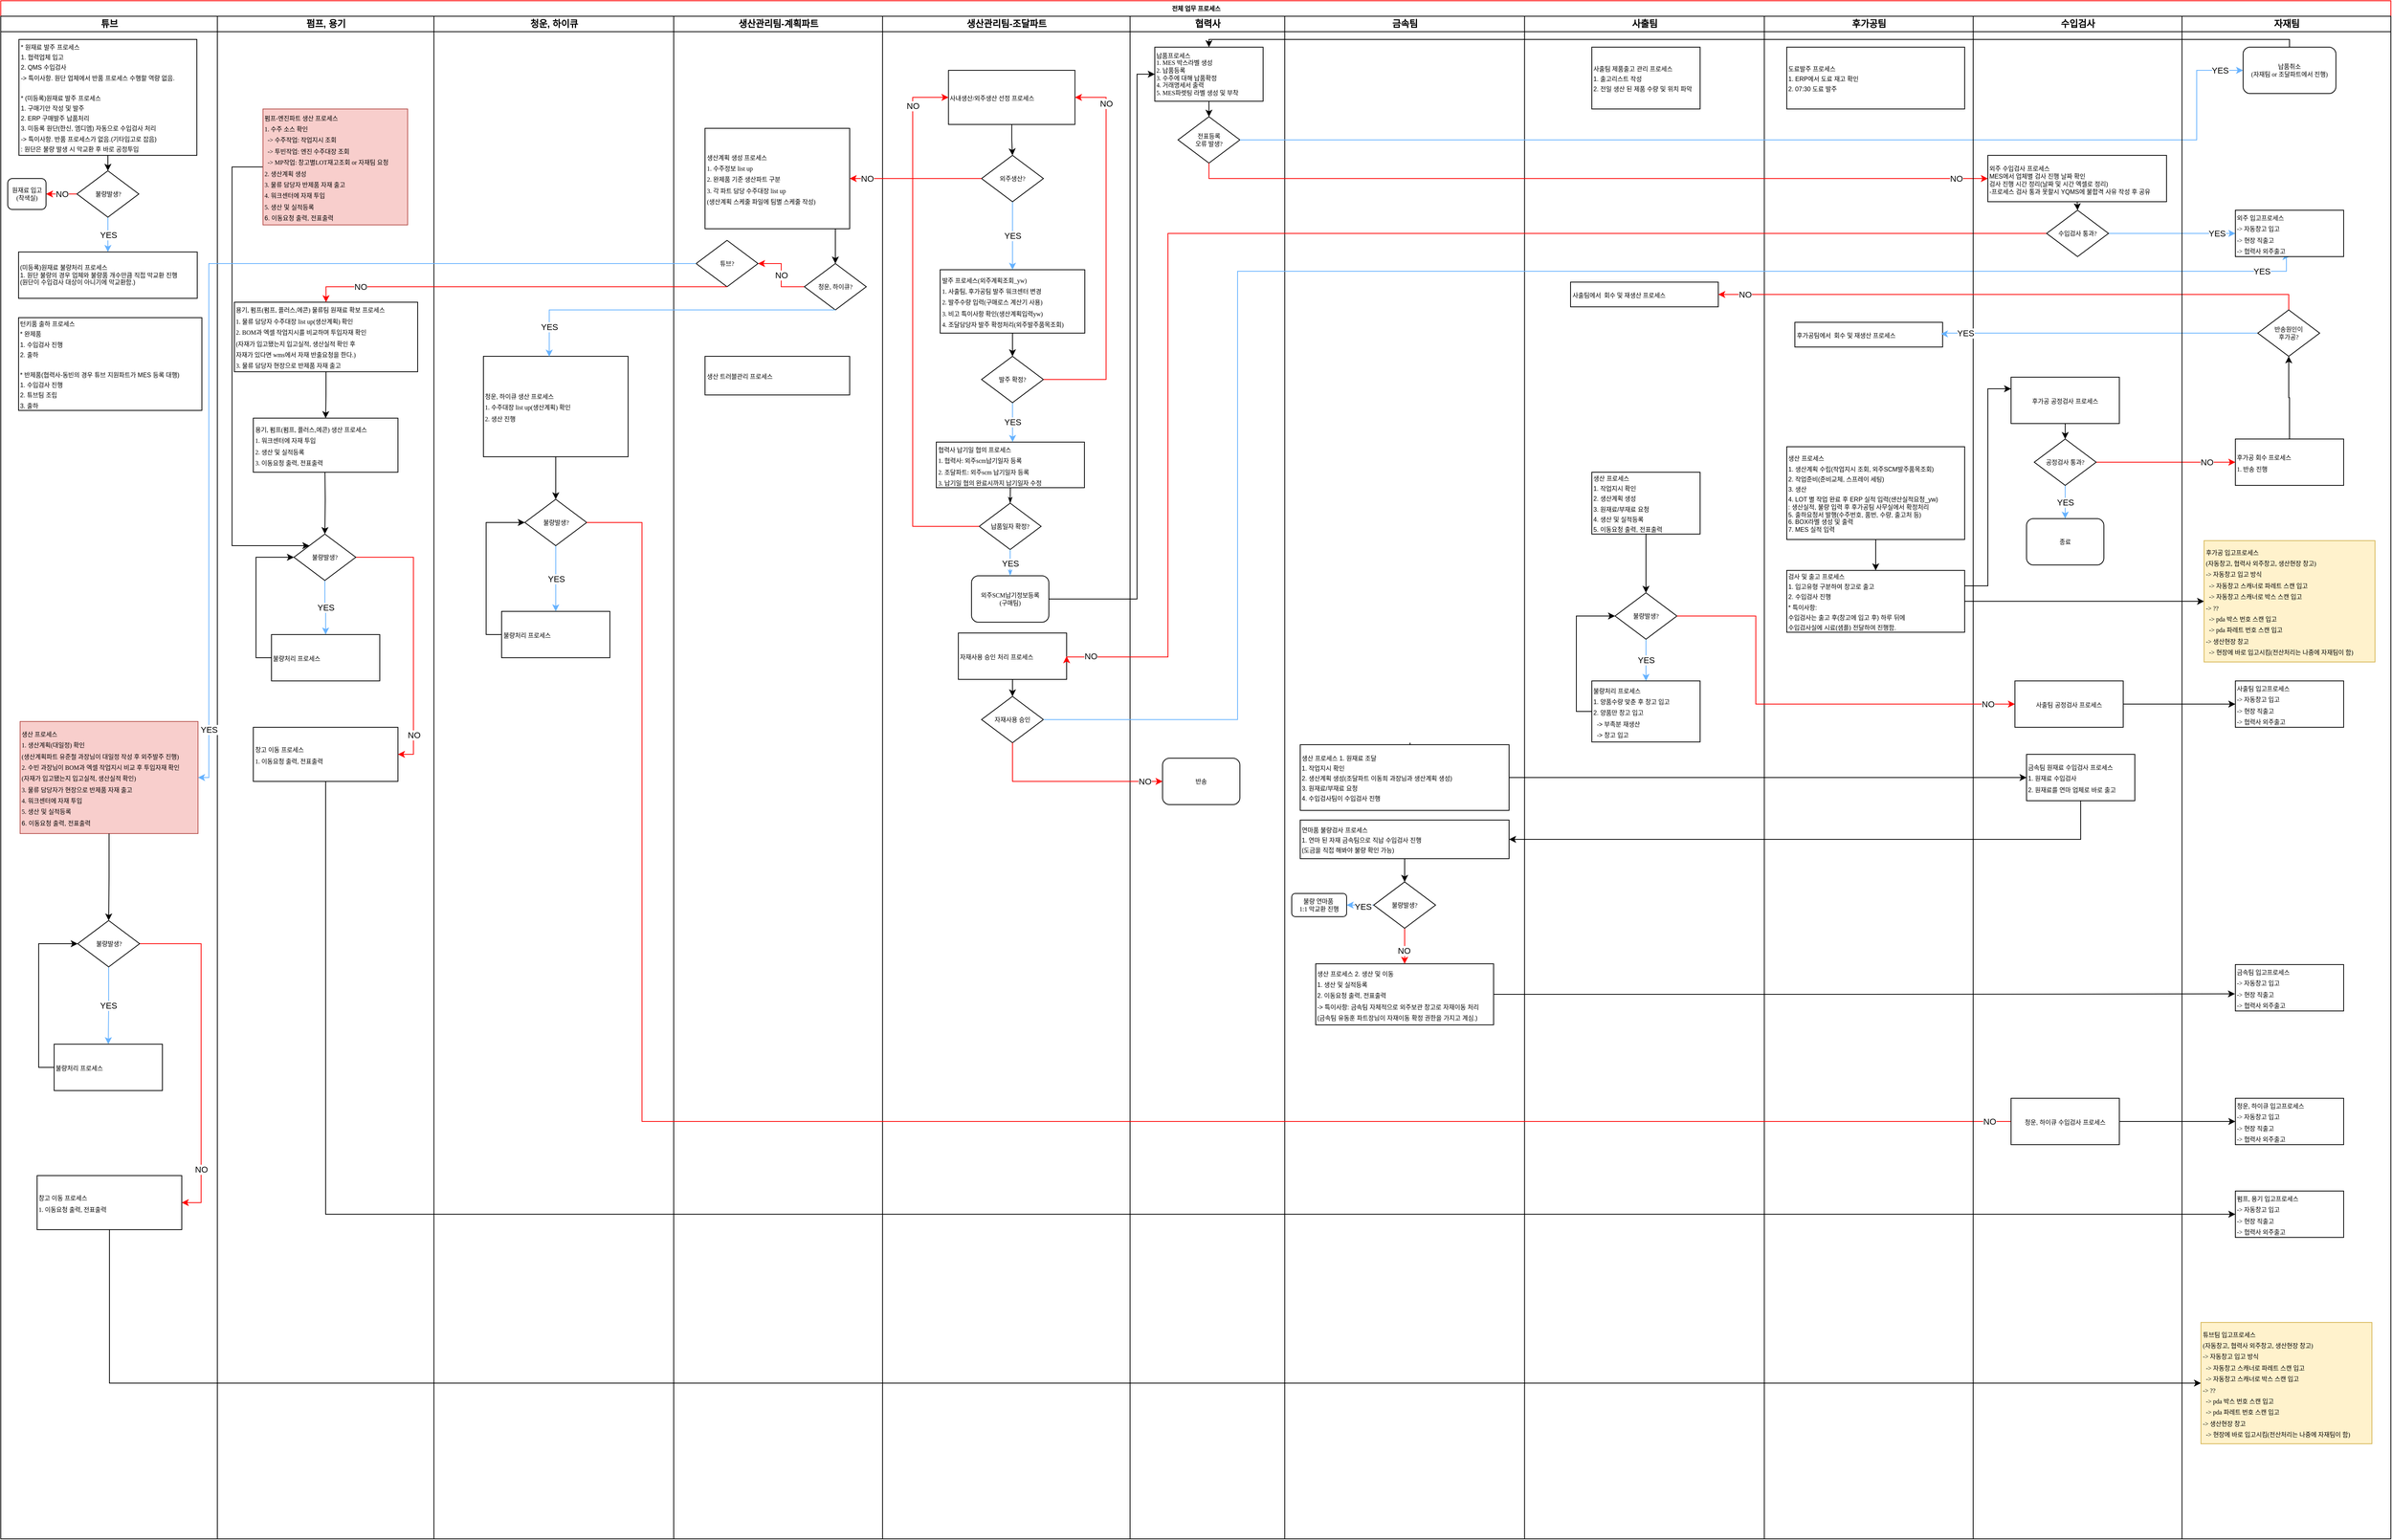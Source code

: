 <mxfile version="24.3.1" type="github">
  <diagram name="전제 업무흐름도" id="74e2e168-ea6b-b213-b513-2b3c1d86103e">
    <mxGraphModel dx="2124" dy="1377" grid="1" gridSize="10" guides="1" tooltips="1" connect="1" arrows="1" fold="1" page="1" pageScale="1" pageWidth="1100" pageHeight="850" background="none" math="0" shadow="0">
      <root>
        <mxCell id="0" />
        <mxCell id="1" parent="0" />
        <mxCell id="lvfCB4eY2tcOJgBGcnWr-17" value="전체 업무 프로세스" style="swimlane;html=1;childLayout=stackLayout;startSize=20;rounded=0;shadow=0;labelBackgroundColor=none;strokeWidth=1;fontFamily=Verdana;fontSize=8;align=center;strokeColor=#FF0000;" parent="1" vertex="1">
          <mxGeometry x="-139" y="-220" width="3090" height="1990" as="geometry" />
        </mxCell>
        <mxCell id="uqOfZayD8FsMnY-ltgmB-1" value="튜브" style="swimlane;html=1;startSize=20;" parent="lvfCB4eY2tcOJgBGcnWr-17" vertex="1">
          <mxGeometry y="20" width="280" height="1970" as="geometry" />
        </mxCell>
        <mxCell id="uqOfZayD8FsMnY-ltgmB-2" value="&lt;span style=&quot;font-family: Verdana; font-size: 8px;&quot;&gt;생산 프로세스&lt;/span&gt;&lt;div&gt;&lt;span style=&quot;font-family: Verdana; font-size: 8px;&quot;&gt;1. 생산계획(대일정) 확인&amp;nbsp;&lt;/span&gt;&lt;/div&gt;&lt;div&gt;&lt;span style=&quot;font-family: Verdana; font-size: 8px;&quot;&gt;(&lt;/span&gt;&lt;span style=&quot;font-family: Verdana; font-size: 8px; background-color: initial;&quot;&gt;생산계획파트 유준철 과장님이 대일정 작성 후 외주발주 진행)&lt;/span&gt;&lt;/div&gt;&lt;div&gt;&lt;div&gt;&lt;span style=&quot;font-family: Verdana; font-size: 8px; background-color: initial;&quot;&gt;2. 수빈 과장님이&amp;nbsp;&lt;/span&gt;&lt;span style=&quot;font-family: Verdana; background-color: initial; font-size: 8px;&quot;&gt;BOM과 엑셀 작업지시 비교 후 투입자재 확인&lt;/span&gt;&lt;/div&gt;&lt;div&gt;&lt;font face=&quot;Verdana&quot;&gt;&lt;span style=&quot;font-size: 8px;&quot;&gt;(자재가 입고됐는지 입고실적, 생산실적 확인)&lt;/span&gt;&lt;/font&gt;&lt;/div&gt;&lt;div&gt;&lt;span style=&quot;font-family: Verdana; font-size: 8px; background-color: initial;&quot;&gt;3. 물류 담당자가 현장으로 반제품 자재 출고&lt;/span&gt;&lt;/div&gt;&lt;div&gt;&lt;span style=&quot;font-family: Verdana; font-size: 8px; background-color: initial;&quot;&gt;4. 워크센터에 자재 투입&lt;/span&gt;&lt;/div&gt;&lt;div&gt;&lt;div&gt;&lt;span style=&quot;font-family: Verdana; font-size: 8px;&quot;&gt;5.&amp;nbsp;&lt;/span&gt;&lt;span style=&quot;font-size: 8px; background-color: initial;&quot;&gt;생산 및 실적등록&lt;/span&gt;&lt;/div&gt;&lt;span style=&quot;font-size: 8px;&quot;&gt;6. 이동요청 출력, 전표출력&lt;/span&gt;&lt;/div&gt;&lt;/div&gt;" style="rounded=0;whiteSpace=wrap;html=1;align=left;fillColor=#f8cecc;strokeColor=#b85450;" parent="uqOfZayD8FsMnY-ltgmB-1" vertex="1">
          <mxGeometry x="25" y="912.5" width="230" height="145" as="geometry" />
        </mxCell>
        <mxCell id="uqOfZayD8FsMnY-ltgmB-5" value="YES" style="edgeStyle=orthogonalEdgeStyle;rounded=0;orthogonalLoop=1;jettySize=auto;html=1;strokeColor=#66B2FF;entryX=0.5;entryY=0;entryDx=0;entryDy=0;" parent="uqOfZayD8FsMnY-ltgmB-1" source="uqOfZayD8FsMnY-ltgmB-6" target="8puDALR9XkkJ5Z-bRnY1-2" edge="1">
          <mxGeometry relative="1" as="geometry">
            <mxPoint x="139" y="790" as="targetPoint" />
          </mxGeometry>
        </mxCell>
        <mxCell id="8puDALR9XkkJ5Z-bRnY1-3" value="NO" style="edgeStyle=orthogonalEdgeStyle;rounded=0;orthogonalLoop=1;jettySize=auto;html=1;exitX=1;exitY=0.5;exitDx=0;exitDy=0;entryX=1;entryY=0.5;entryDx=0;entryDy=0;fillColor=#f8cecc;strokeColor=#FF0000;" edge="1" parent="uqOfZayD8FsMnY-ltgmB-1" source="uqOfZayD8FsMnY-ltgmB-6" target="8puDALR9XkkJ5Z-bRnY1-1">
          <mxGeometry x="0.689" relative="1" as="geometry">
            <Array as="points">
              <mxPoint x="259" y="1200" />
              <mxPoint x="259" y="1535" />
            </Array>
            <mxPoint as="offset" />
          </mxGeometry>
        </mxCell>
        <mxCell id="uqOfZayD8FsMnY-ltgmB-6" value="불량발생?" style="rhombus;whiteSpace=wrap;html=1;rounded=0;shadow=0;labelBackgroundColor=none;strokeWidth=1;fontFamily=Verdana;fontSize=8;align=center;" parent="uqOfZayD8FsMnY-ltgmB-1" vertex="1">
          <mxGeometry x="99.5" y="1170" width="80" height="60" as="geometry" />
        </mxCell>
        <mxCell id="uqOfZayD8FsMnY-ltgmB-7" style="edgeStyle=orthogonalEdgeStyle;rounded=0;orthogonalLoop=1;jettySize=auto;html=1;exitX=0.5;exitY=1;exitDx=0;exitDy=0;entryX=0.5;entryY=0;entryDx=0;entryDy=0;" parent="uqOfZayD8FsMnY-ltgmB-1" source="uqOfZayD8FsMnY-ltgmB-2" target="uqOfZayD8FsMnY-ltgmB-6" edge="1">
          <mxGeometry relative="1" as="geometry">
            <mxPoint x="144.41" y="553" as="sourcePoint" />
            <mxPoint x="144.41" y="698" as="targetPoint" />
          </mxGeometry>
        </mxCell>
        <mxCell id="uqOfZayD8FsMnY-ltgmB-8" style="edgeStyle=orthogonalEdgeStyle;rounded=0;orthogonalLoop=1;jettySize=auto;html=1;exitX=0;exitY=0.5;exitDx=0;exitDy=0;entryX=0;entryY=0.5;entryDx=0;entryDy=0;" parent="uqOfZayD8FsMnY-ltgmB-1" source="8puDALR9XkkJ5Z-bRnY1-2" target="uqOfZayD8FsMnY-ltgmB-6" edge="1">
          <mxGeometry relative="1" as="geometry">
            <mxPoint x="91.25" y="830" as="sourcePoint" />
          </mxGeometry>
        </mxCell>
        <mxCell id="x_VAh8OjQokPqj9Za_kJ-24" style="edgeStyle=orthogonalEdgeStyle;rounded=0;orthogonalLoop=1;jettySize=auto;html=1;exitX=0.5;exitY=1;exitDx=0;exitDy=0;entryX=0.5;entryY=0;entryDx=0;entryDy=0;" parent="uqOfZayD8FsMnY-ltgmB-1" source="uqOfZayD8FsMnY-ltgmB-40" target="x_VAh8OjQokPqj9Za_kJ-22" edge="1">
          <mxGeometry relative="1" as="geometry" />
        </mxCell>
        <mxCell id="uqOfZayD8FsMnY-ltgmB-40" value="&lt;span style=&quot;font-size: 8px;&quot;&gt;* 원재료 발주 프로세스&lt;/span&gt;&lt;div&gt;&lt;span style=&quot;font-size: 8px;&quot;&gt;1. 협력업체 입고&lt;/span&gt;&lt;/div&gt;&lt;div&gt;&lt;span style=&quot;font-size: 8px;&quot;&gt;2. QMS 수입검사&amp;nbsp;&lt;/span&gt;&lt;/div&gt;&lt;div&gt;&lt;div&gt;&lt;div&gt;&lt;span style=&quot;background-color: initial; font-size: 8px;&quot;&gt;-&amp;gt; 특이사항. 원단 업체에서 반품 프로세스 수행할 역량 없음.&lt;/span&gt;&lt;br&gt;&lt;/div&gt;&lt;/div&gt;&lt;div&gt;&lt;span style=&quot;font-size: 8px; background-color: initial;&quot;&gt;&lt;br&gt;&lt;/span&gt;&lt;/div&gt;&lt;div&gt;&lt;span style=&quot;font-size: 8px; background-color: initial;&quot;&gt;* (미등록)원재료 발주 프로세스&lt;/span&gt;&lt;/div&gt;&lt;div&gt;&lt;span style=&quot;font-size: 8px; background-color: initial;&quot;&gt;1. 구매기안 작성 및 발주&lt;/span&gt;&lt;/div&gt;&lt;div&gt;&lt;span style=&quot;font-size: 8px; background-color: initial;&quot;&gt;2. ERP 구매발주 납품처리&lt;/span&gt;&lt;/div&gt;&lt;div&gt;&lt;span style=&quot;font-size: 8px; background-color: initial;&quot;&gt;3.&amp;nbsp;&lt;/span&gt;&lt;span style=&quot;font-size: 8px; background-color: initial;&quot;&gt;미등록 원단(한신, 엠디엠)&amp;nbsp;&lt;/span&gt;&lt;span style=&quot;background-color: initial; font-size: 8px;&quot;&gt;자동으로 수입검사 처리&lt;/span&gt;&lt;span style=&quot;background-color: initial; font-size: 8px;&quot;&gt;&amp;nbsp;&lt;/span&gt;&lt;span style=&quot;background-color: initial; font-size: 8px;&quot;&gt;&amp;nbsp;&lt;/span&gt;&lt;/div&gt;&lt;div&gt;&lt;div&gt;&lt;span style=&quot;background-color: initial; font-size: 8px;&quot;&gt;-&amp;gt; 특이사항.&amp;nbsp;&lt;/span&gt;&lt;span style=&quot;background-color: initial; font-size: 8px;&quot;&gt;반품 프로세스가 없음.(기타입고로 잡음)&amp;nbsp;&lt;/span&gt;&lt;br&gt;&lt;/div&gt;&lt;div&gt;&lt;span style=&quot;font-size: 8px; background-color: initial;&quot;&gt;:&amp;nbsp;&lt;/span&gt;&lt;span style=&quot;font-size: 8px; background-color: initial;&quot;&gt;원단은 불량 발생 시 막교환 후 바로 공정투입&lt;/span&gt;&lt;/div&gt;&lt;/div&gt;&lt;/div&gt;" style="rounded=0;whiteSpace=wrap;html=1;align=left;fontSize=11;fontFamily=Helvetica;" parent="uqOfZayD8FsMnY-ltgmB-1" vertex="1">
          <mxGeometry x="23.5" y="30" width="230" height="150" as="geometry" />
        </mxCell>
        <mxCell id="uqOfZayD8FsMnY-ltgmB-41" value="&lt;span style=&quot;font-size: 8px;&quot;&gt;턴키품 출하 프로세스&lt;/span&gt;&lt;div&gt;&lt;span style=&quot;font-size: 8px;&quot;&gt;* 완제품&lt;/span&gt;&lt;/div&gt;&lt;div&gt;&lt;span style=&quot;font-size: 8px;&quot;&gt;1. 수입검사 진행&lt;br&gt;&lt;/span&gt;&lt;div&gt;&lt;span style=&quot;font-size: 8px;&quot;&gt;2. 출하&lt;/span&gt;&lt;/div&gt;&lt;/div&gt;&lt;div&gt;&lt;span style=&quot;font-size: 8px;&quot;&gt;&lt;br&gt;&lt;/span&gt;&lt;/div&gt;&lt;div&gt;&lt;span style=&quot;font-size: 8px;&quot;&gt;* 반제품(협력사-동빈의 경우 튜브 지원파트가 MES 등록 대행)&amp;nbsp;&lt;/span&gt;&lt;/div&gt;&lt;div&gt;&lt;span style=&quot;font-size: 8px;&quot;&gt;1. 수입검사 진행&lt;/span&gt;&lt;/div&gt;&lt;div&gt;&lt;span style=&quot;font-size: 8px;&quot;&gt;2. 튜브팀 조립&lt;/span&gt;&lt;/div&gt;&lt;div&gt;&lt;span style=&quot;font-size: 8px;&quot;&gt;3. 출하&lt;/span&gt;&lt;/div&gt;" style="rounded=0;whiteSpace=wrap;html=1;align=left;fontSize=11;fontFamily=Helvetica;" parent="uqOfZayD8FsMnY-ltgmB-1" vertex="1">
          <mxGeometry x="23" y="390" width="237" height="120" as="geometry" />
        </mxCell>
        <mxCell id="x_VAh8OjQokPqj9Za_kJ-25" value="YES" style="edgeStyle=orthogonalEdgeStyle;rounded=0;orthogonalLoop=1;jettySize=auto;html=1;exitX=0.5;exitY=1;exitDx=0;exitDy=0;entryX=0.5;entryY=0;entryDx=0;entryDy=0;strokeColor=#66B2FF;" parent="uqOfZayD8FsMnY-ltgmB-1" source="x_VAh8OjQokPqj9Za_kJ-22" target="x_VAh8OjQokPqj9Za_kJ-23" edge="1">
          <mxGeometry relative="1" as="geometry" />
        </mxCell>
        <mxCell id="8puDALR9XkkJ5Z-bRnY1-8" value="NO" style="edgeStyle=orthogonalEdgeStyle;rounded=0;orthogonalLoop=1;jettySize=auto;html=1;strokeColor=#FF0000;" edge="1" parent="uqOfZayD8FsMnY-ltgmB-1" source="x_VAh8OjQokPqj9Za_kJ-22" target="8puDALR9XkkJ5Z-bRnY1-7">
          <mxGeometry relative="1" as="geometry" />
        </mxCell>
        <mxCell id="x_VAh8OjQokPqj9Za_kJ-22" value="불량발생?" style="rhombus;whiteSpace=wrap;html=1;rounded=0;shadow=0;labelBackgroundColor=none;strokeWidth=1;fontFamily=Verdana;fontSize=8;align=center;" parent="uqOfZayD8FsMnY-ltgmB-1" vertex="1">
          <mxGeometry x="98.5" y="200" width="80" height="60" as="geometry" />
        </mxCell>
        <mxCell id="x_VAh8OjQokPqj9Za_kJ-23" value="&lt;div style=&quot;font-size: 8px;&quot;&gt;&lt;span style=&quot;font-size: 8px; background-color: initial;&quot;&gt;(미등록)원재료 불량처리 프로세스&lt;/span&gt;&lt;/div&gt;&lt;div style=&quot;font-size: 8px;&quot;&gt;&lt;font style=&quot;font-size: 8px;&quot;&gt;1. 원단 불량의 경우 업체와 불량품 개수만큼 직접 막교환 진행&lt;/font&gt;&lt;/div&gt;&lt;div style=&quot;font-size: 8px;&quot;&gt;&lt;font style=&quot;font-size: 8px;&quot;&gt;(원단이 수입검사 대상이 아니기에 막교환함.)&lt;/font&gt;&lt;/div&gt;" style="rounded=0;whiteSpace=wrap;html=1;align=left;fontSize=8;" parent="uqOfZayD8FsMnY-ltgmB-1" vertex="1">
          <mxGeometry x="23" y="305" width="231" height="60" as="geometry" />
        </mxCell>
        <mxCell id="8puDALR9XkkJ5Z-bRnY1-1" value="&lt;div&gt;&lt;font face=&quot;Verdana&quot;&gt;&lt;span style=&quot;font-size: 8px;&quot;&gt;창고 이동 프로세스&lt;/span&gt;&lt;/font&gt;&lt;/div&gt;&lt;div&gt;&lt;font face=&quot;Verdana&quot;&gt;&lt;span style=&quot;font-size: 8px;&quot;&gt;1.&lt;/span&gt;&lt;/font&gt;&lt;span style=&quot;font-size: 8px; font-family: Verdana; background-color: initial;&quot;&gt;&amp;nbsp;이동요청 출력, 전표출력&lt;/span&gt;&lt;/div&gt;" style="rounded=0;whiteSpace=wrap;html=1;align=left;" vertex="1" parent="uqOfZayD8FsMnY-ltgmB-1">
          <mxGeometry x="47" y="1500" width="187" height="70" as="geometry" />
        </mxCell>
        <mxCell id="8puDALR9XkkJ5Z-bRnY1-2" value="&lt;font style=&quot;font-size: 8px;&quot;&gt;불량처리 프로세스&lt;/font&gt;" style="rounded=0;whiteSpace=wrap;html=1;align=left;" vertex="1" parent="uqOfZayD8FsMnY-ltgmB-1">
          <mxGeometry x="69" y="1330" width="140" height="60" as="geometry" />
        </mxCell>
        <mxCell id="8puDALR9XkkJ5Z-bRnY1-7" value="원재료 입고&lt;div&gt;(착색실)&lt;/div&gt;" style="rounded=1;whiteSpace=wrap;html=1;shadow=0;labelBackgroundColor=none;strokeWidth=1;fontFamily=Verdana;fontSize=8;align=center;verticalAlign=middle;" vertex="1" parent="uqOfZayD8FsMnY-ltgmB-1">
          <mxGeometry x="9" y="210" width="49.5" height="40" as="geometry" />
        </mxCell>
        <mxCell id="lvfCB4eY2tcOJgBGcnWr-20" value="펌프, 용기" style="swimlane;html=1;startSize=20;" parent="lvfCB4eY2tcOJgBGcnWr-17" vertex="1">
          <mxGeometry x="280" y="20" width="280" height="1970" as="geometry" />
        </mxCell>
        <mxCell id="x_VAh8OjQokPqj9Za_kJ-17" value="" style="edgeStyle=orthogonalEdgeStyle;rounded=0;orthogonalLoop=1;jettySize=auto;html=1;" parent="lvfCB4eY2tcOJgBGcnWr-20" source="lvfCB4eY2tcOJgBGcnWr-21" target="x_VAh8OjQokPqj9Za_kJ-16" edge="1">
          <mxGeometry relative="1" as="geometry" />
        </mxCell>
        <mxCell id="lvfCB4eY2tcOJgBGcnWr-21" value="&lt;span style=&quot;background-color: initial; font-family: Verdana; font-size: 8px;&quot;&gt;용기,&amp;nbsp;&lt;/span&gt;&lt;span style=&quot;background-color: initial; font-family: Verdana; font-size: 8px;&quot;&gt;펌프(펌프, 플러스,에콘)&lt;/span&gt;&lt;span style=&quot;background-color: initial; font-family: Verdana; font-size: 8px;&quot;&gt;&amp;nbsp;&lt;/span&gt;&lt;font face=&quot;Verdana&quot;&gt;&lt;span style=&quot;font-size: 8px;&quot;&gt;물류팀 원재료 확보 프로세스&lt;br&gt;&lt;/span&gt;&lt;/font&gt;&lt;div&gt;&lt;span style=&quot;font-family: Verdana; font-size: 8px;&quot;&gt;1. 물류 담당자 수주대장 list up(생산계획) 확인&lt;/span&gt;&lt;/div&gt;&lt;div&gt;&lt;span style=&quot;font-family: Verdana; font-size: 8px;&quot;&gt;2.&amp;nbsp;&lt;/span&gt;&lt;span style=&quot;background-color: initial; font-size: 8px;&quot;&gt;&lt;font face=&quot;Verdana&quot;&gt;BOM과 엑셀 작업지시를 비교하며 투입자재 확인&lt;/font&gt;&lt;/span&gt;&lt;/div&gt;&lt;div&gt;&lt;font face=&quot;Verdana&quot;&gt;&lt;span style=&quot;font-size: 8px;&quot;&gt;(자재가 입고됐는지 입고실적, 생산실적 확인 후&amp;nbsp;&lt;/span&gt;&lt;/font&gt;&lt;/div&gt;&lt;div&gt;&lt;font face=&quot;Verdana&quot;&gt;&lt;span style=&quot;font-size: 8px;&quot;&gt;자재가 있다면 wms에서 자재 반출요청을 한다.)&amp;nbsp;&lt;/span&gt;&lt;/font&gt;&lt;/div&gt;&lt;div&gt;&lt;span style=&quot;font-family: Verdana; font-size: 8px; background-color: initial;&quot;&gt;3. 물류 담당자 현장으로 반제품 자재 출고&lt;/span&gt;&lt;/div&gt;" style="rounded=0;whiteSpace=wrap;html=1;align=left;" parent="lvfCB4eY2tcOJgBGcnWr-20" vertex="1">
          <mxGeometry x="22" y="370" width="237" height="90" as="geometry" />
        </mxCell>
        <mxCell id="p5eEpcaX0zVZrQScbjed-17" style="edgeStyle=orthogonalEdgeStyle;rounded=0;orthogonalLoop=1;jettySize=auto;html=1;exitX=0;exitY=0.5;exitDx=0;exitDy=0;entryX=0;entryY=0;entryDx=0;entryDy=0;" parent="lvfCB4eY2tcOJgBGcnWr-20" source="p5eEpcaX0zVZrQScbjed-9" target="p5eEpcaX0zVZrQScbjed-16" edge="1">
          <mxGeometry relative="1" as="geometry">
            <Array as="points">
              <mxPoint x="19" y="195" />
              <mxPoint x="19" y="685" />
            </Array>
          </mxGeometry>
        </mxCell>
        <mxCell id="p5eEpcaX0zVZrQScbjed-9" value="&lt;span style=&quot;font-family: Verdana; font-size: 8px;&quot;&gt;펌프-엔진파트 생산 프로세스&lt;/span&gt;&lt;div&gt;&lt;span style=&quot;font-family: Verdana; font-size: 8px;&quot;&gt;1. 수주 소스 확인&lt;/span&gt;&lt;/div&gt;&lt;div&gt;&lt;span style=&quot;font-family: Verdana; font-size: 8px;&quot;&gt;&amp;nbsp; -&amp;gt; 수주작업: 작업지시 조회&lt;/span&gt;&lt;/div&gt;&lt;div&gt;&lt;span style=&quot;font-family: Verdana; font-size: 8px;&quot;&gt;&amp;nbsp; -&amp;gt; 투빈작업: 엔진 수주대장 조회&lt;/span&gt;&lt;/div&gt;&lt;div&gt;&lt;span style=&quot;font-family: Verdana; font-size: 8px;&quot;&gt;&amp;nbsp; -&amp;gt; MP작업: 창고별LOT재고조회 or 자재팀 요청&lt;/span&gt;&lt;/div&gt;&lt;div&gt;&lt;span style=&quot;font-family: Verdana; font-size: 8px;&quot;&gt;2. 생산계획 생성&lt;/span&gt;&lt;/div&gt;&lt;div&gt;&lt;span style=&quot;font-family: Verdana; font-size: 8px;&quot;&gt;3. 물류 담당자 반제품 자재 출고&lt;/span&gt;&lt;/div&gt;&lt;div&gt;&lt;span style=&quot;font-family: Verdana; font-size: 8px;&quot;&gt;4. 워크센터에 자재 투입&lt;/span&gt;&lt;/div&gt;&lt;div&gt;&lt;span style=&quot;font-family: Verdana; font-size: 8px;&quot;&gt;5.&amp;nbsp;&lt;/span&gt;&lt;span style=&quot;font-size: 8px; background-color: initial;&quot;&gt;생산 및 실적등록&lt;/span&gt;&lt;/div&gt;&lt;span style=&quot;font-size: 8px;&quot;&gt;6. 이동요청 출력, 전표출력&lt;/span&gt;" style="rounded=0;whiteSpace=wrap;html=1;align=left;fillColor=#f8cecc;strokeColor=#b85450;" parent="lvfCB4eY2tcOJgBGcnWr-20" vertex="1">
          <mxGeometry x="59" y="120" width="187" height="150" as="geometry" />
        </mxCell>
        <mxCell id="p5eEpcaX0zVZrQScbjed-23" value="YES" style="edgeStyle=orthogonalEdgeStyle;rounded=0;orthogonalLoop=1;jettySize=auto;html=1;strokeColor=#66B2FF;" parent="lvfCB4eY2tcOJgBGcnWr-20" source="p5eEpcaX0zVZrQScbjed-16" target="p5eEpcaX0zVZrQScbjed-20" edge="1">
          <mxGeometry relative="1" as="geometry" />
        </mxCell>
        <mxCell id="x_VAh8OjQokPqj9Za_kJ-20" value="NO" style="edgeStyle=orthogonalEdgeStyle;rounded=0;orthogonalLoop=1;jettySize=auto;html=1;exitX=1;exitY=0.5;exitDx=0;exitDy=0;entryX=1;entryY=0.5;entryDx=0;entryDy=0;strokeColor=#FF0000;" parent="lvfCB4eY2tcOJgBGcnWr-20" source="p5eEpcaX0zVZrQScbjed-16" target="x_VAh8OjQokPqj9Za_kJ-19" edge="1">
          <mxGeometry x="0.742" relative="1" as="geometry">
            <mxPoint as="offset" />
          </mxGeometry>
        </mxCell>
        <mxCell id="p5eEpcaX0zVZrQScbjed-16" value="불량발생?" style="rhombus;whiteSpace=wrap;html=1;rounded=0;shadow=0;labelBackgroundColor=none;strokeWidth=1;fontFamily=Verdana;fontSize=8;align=center;" parent="lvfCB4eY2tcOJgBGcnWr-20" vertex="1">
          <mxGeometry x="99" y="670" width="80" height="60" as="geometry" />
        </mxCell>
        <mxCell id="p5eEpcaX0zVZrQScbjed-18" style="edgeStyle=orthogonalEdgeStyle;rounded=0;orthogonalLoop=1;jettySize=auto;html=1;" parent="lvfCB4eY2tcOJgBGcnWr-20" edge="1" target="p5eEpcaX0zVZrQScbjed-16">
          <mxGeometry relative="1" as="geometry">
            <mxPoint x="139" y="580" as="sourcePoint" />
            <mxPoint x="140" y="670" as="targetPoint" />
          </mxGeometry>
        </mxCell>
        <mxCell id="p5eEpcaX0zVZrQScbjed-29" style="edgeStyle=orthogonalEdgeStyle;rounded=0;orthogonalLoop=1;jettySize=auto;html=1;exitX=0;exitY=0.5;exitDx=0;exitDy=0;entryX=0;entryY=0.5;entryDx=0;entryDy=0;" parent="lvfCB4eY2tcOJgBGcnWr-20" source="p5eEpcaX0zVZrQScbjed-20" target="p5eEpcaX0zVZrQScbjed-16" edge="1">
          <mxGeometry relative="1" as="geometry" />
        </mxCell>
        <mxCell id="p5eEpcaX0zVZrQScbjed-20" value="&lt;font style=&quot;font-size: 8px;&quot;&gt;불량처리 프로세스&lt;/font&gt;" style="rounded=0;whiteSpace=wrap;html=1;align=left;" parent="lvfCB4eY2tcOJgBGcnWr-20" vertex="1">
          <mxGeometry x="70" y="800" width="140" height="60" as="geometry" />
        </mxCell>
        <mxCell id="x_VAh8OjQokPqj9Za_kJ-16" value="&lt;div&gt;&lt;font face=&quot;Verdana&quot;&gt;&lt;span style=&quot;font-size: 8px;&quot;&gt;용기, 펌프(펌프, 플러스,에콘) 생산 프로세스&lt;/span&gt;&lt;/font&gt;&lt;/div&gt;&lt;div&gt;&lt;font face=&quot;Verdana&quot;&gt;&lt;span style=&quot;font-size: 8px;&quot;&gt;1. 워크센터에 자재 투입&lt;/span&gt;&lt;/font&gt;&lt;/div&gt;&lt;div&gt;&lt;font face=&quot;Verdana&quot;&gt;&lt;span style=&quot;font-size: 8px;&quot;&gt;2. 생산 및 실적등록&lt;/span&gt;&lt;/font&gt;&lt;/div&gt;&lt;div&gt;&lt;font face=&quot;Verdana&quot;&gt;&lt;span style=&quot;font-size: 8px;&quot;&gt;3. 이동요청 출력, 전표출력&lt;/span&gt;&lt;/font&gt;&lt;/div&gt;" style="rounded=0;whiteSpace=wrap;html=1;align=left;" parent="lvfCB4eY2tcOJgBGcnWr-20" vertex="1">
          <mxGeometry x="46.5" y="520" width="187" height="70" as="geometry" />
        </mxCell>
        <mxCell id="x_VAh8OjQokPqj9Za_kJ-19" value="&lt;div&gt;&lt;font face=&quot;Verdana&quot;&gt;&lt;span style=&quot;font-size: 8px;&quot;&gt;창고 이동 프로세스&lt;/span&gt;&lt;/font&gt;&lt;/div&gt;&lt;div&gt;&lt;font face=&quot;Verdana&quot;&gt;&lt;span style=&quot;font-size: 8px;&quot;&gt;1.&lt;/span&gt;&lt;/font&gt;&lt;span style=&quot;font-size: 8px; font-family: Verdana; background-color: initial;&quot;&gt;&amp;nbsp;이동요청 출력, 전표출력&lt;/span&gt;&lt;/div&gt;" style="rounded=0;whiteSpace=wrap;html=1;align=left;" parent="lvfCB4eY2tcOJgBGcnWr-20" vertex="1">
          <mxGeometry x="46.5" y="920" width="187" height="70" as="geometry" />
        </mxCell>
        <mxCell id="lvfCB4eY2tcOJgBGcnWr-22" value="청운, 하이큐" style="swimlane;html=1;startSize=20;" parent="lvfCB4eY2tcOJgBGcnWr-17" vertex="1">
          <mxGeometry x="560" y="20" width="310" height="1970" as="geometry" />
        </mxCell>
        <mxCell id="p5eEpcaX0zVZrQScbjed-19" value="" style="edgeStyle=orthogonalEdgeStyle;rounded=0;orthogonalLoop=1;jettySize=auto;html=1;" parent="lvfCB4eY2tcOJgBGcnWr-22" source="lvfCB4eY2tcOJgBGcnWr-23" target="p5eEpcaX0zVZrQScbjed-15" edge="1">
          <mxGeometry relative="1" as="geometry" />
        </mxCell>
        <mxCell id="lvfCB4eY2tcOJgBGcnWr-23" value="&lt;div&gt;&lt;font face=&quot;Verdana&quot;&gt;&lt;span style=&quot;font-size: 8px;&quot;&gt;청운, 하이큐 생산 프로세스&lt;/span&gt;&lt;/font&gt;&lt;/div&gt;&lt;div&gt;&lt;font face=&quot;Verdana&quot;&gt;&lt;span style=&quot;font-size: 8px;&quot;&gt;1.&amp;nbsp;&lt;/span&gt;&lt;/font&gt;&lt;span style=&quot;font-family: Verdana; font-size: 8px; background-color: initial;&quot;&gt;수주대장 list up(생산계획) 확인&lt;/span&gt;&lt;/div&gt;&lt;div&gt;&lt;span style=&quot;font-family: Verdana; font-size: 8px; background-color: initial;&quot;&gt;2. 생산 진행&lt;/span&gt;&lt;/div&gt;" style="rounded=0;whiteSpace=wrap;html=1;align=left;" parent="lvfCB4eY2tcOJgBGcnWr-22" vertex="1">
          <mxGeometry x="64" y="440" width="187" height="130" as="geometry" />
        </mxCell>
        <mxCell id="p5eEpcaX0zVZrQScbjed-24" value="YES" style="edgeStyle=orthogonalEdgeStyle;rounded=0;orthogonalLoop=1;jettySize=auto;html=1;strokeColor=#66B2FF;" parent="lvfCB4eY2tcOJgBGcnWr-22" source="p5eEpcaX0zVZrQScbjed-15" target="p5eEpcaX0zVZrQScbjed-21" edge="1">
          <mxGeometry relative="1" as="geometry" />
        </mxCell>
        <mxCell id="p5eEpcaX0zVZrQScbjed-15" value="불량발생?" style="rhombus;whiteSpace=wrap;html=1;rounded=0;shadow=0;labelBackgroundColor=none;strokeWidth=1;fontFamily=Verdana;fontSize=8;align=center;" parent="lvfCB4eY2tcOJgBGcnWr-22" vertex="1">
          <mxGeometry x="117.5" y="625" width="80" height="60" as="geometry" />
        </mxCell>
        <mxCell id="p5eEpcaX0zVZrQScbjed-28" style="edgeStyle=orthogonalEdgeStyle;rounded=0;orthogonalLoop=1;jettySize=auto;html=1;exitX=0;exitY=0.5;exitDx=0;exitDy=0;entryX=0;entryY=0.5;entryDx=0;entryDy=0;" parent="lvfCB4eY2tcOJgBGcnWr-22" source="p5eEpcaX0zVZrQScbjed-21" target="p5eEpcaX0zVZrQScbjed-15" edge="1">
          <mxGeometry relative="1" as="geometry" />
        </mxCell>
        <mxCell id="p5eEpcaX0zVZrQScbjed-21" value="&lt;font style=&quot;font-size: 8px;&quot;&gt;불량처리 프로세스&lt;/font&gt;" style="rounded=0;whiteSpace=wrap;html=1;align=left;" parent="lvfCB4eY2tcOJgBGcnWr-22" vertex="1">
          <mxGeometry x="87.5" y="770" width="140" height="60" as="geometry" />
        </mxCell>
        <mxCell id="lvfCB4eY2tcOJgBGcnWr-24" value="생산관리팀-계획파트" style="swimlane;html=1;startSize=20;" parent="lvfCB4eY2tcOJgBGcnWr-17" vertex="1">
          <mxGeometry x="870" y="20" width="270" height="1970" as="geometry" />
        </mxCell>
        <mxCell id="lvfCB4eY2tcOJgBGcnWr-25" value="" style="edgeStyle=orthogonalEdgeStyle;rounded=0;orthogonalLoop=1;jettySize=auto;html=1;" parent="lvfCB4eY2tcOJgBGcnWr-24" source="lvfCB4eY2tcOJgBGcnWr-26" target="lvfCB4eY2tcOJgBGcnWr-27" edge="1">
          <mxGeometry relative="1" as="geometry">
            <Array as="points">
              <mxPoint x="209" y="290" />
              <mxPoint x="209" y="290" />
            </Array>
          </mxGeometry>
        </mxCell>
        <mxCell id="lvfCB4eY2tcOJgBGcnWr-26" value="&lt;div&gt;&lt;font face=&quot;Verdana&quot;&gt;&lt;span style=&quot;font-size: 8px;&quot;&gt;생산계획 생성 프로세스&lt;/span&gt;&lt;/font&gt;&lt;/div&gt;&lt;div&gt;&lt;font face=&quot;Verdana&quot;&gt;&lt;span style=&quot;font-size: 8px;&quot;&gt;1. 수주정보 list up&lt;/span&gt;&lt;/font&gt;&lt;/div&gt;&lt;div&gt;&lt;font face=&quot;Verdana&quot;&gt;&lt;span style=&quot;font-size: 8px;&quot;&gt;2. 완제품 기준 생산파트 구분&lt;/span&gt;&lt;/font&gt;&lt;/div&gt;&lt;div&gt;&lt;font face=&quot;Verdana&quot;&gt;&lt;span style=&quot;font-size: 8px;&quot;&gt;3. 각 파트 담당 수주대장 list up&lt;/span&gt;&lt;/font&gt;&lt;/div&gt;&lt;div&gt;&lt;font face=&quot;Verdana&quot;&gt;&lt;span style=&quot;font-size: 8px;&quot;&gt;(&lt;/span&gt;&lt;/font&gt;&lt;span style=&quot;font-size: 8px; font-family: Verdana; background-color: initial;&quot;&gt;생산계획 스케줄 파일에 팀별 스케줄 작성)&lt;/span&gt;&lt;/div&gt;" style="rounded=0;whiteSpace=wrap;html=1;align=left;" parent="lvfCB4eY2tcOJgBGcnWr-24" vertex="1">
          <mxGeometry x="40.5" y="145" width="187" height="130" as="geometry" />
        </mxCell>
        <mxCell id="uqOfZayD8FsMnY-ltgmB-38" value="NO" style="edgeStyle=orthogonalEdgeStyle;rounded=0;orthogonalLoop=1;jettySize=auto;html=1;exitX=0;exitY=0.5;exitDx=0;exitDy=0;entryX=1;entryY=0.5;entryDx=0;entryDy=0;strokeColor=#FF0000;" parent="lvfCB4eY2tcOJgBGcnWr-24" source="lvfCB4eY2tcOJgBGcnWr-27" target="uqOfZayD8FsMnY-ltgmB-37" edge="1">
          <mxGeometry relative="1" as="geometry" />
        </mxCell>
        <mxCell id="lvfCB4eY2tcOJgBGcnWr-27" value="청운, 하이큐?" style="rhombus;whiteSpace=wrap;html=1;rounded=0;shadow=0;labelBackgroundColor=none;strokeWidth=1;fontFamily=Verdana;fontSize=8;align=center;" parent="lvfCB4eY2tcOJgBGcnWr-24" vertex="1">
          <mxGeometry x="169" y="320" width="80" height="60" as="geometry" />
        </mxCell>
        <mxCell id="p5eEpcaX0zVZrQScbjed-31" value="&lt;font face=&quot;Verdana&quot;&gt;&lt;span style=&quot;font-size: 8px;&quot;&gt;생산 트러블관리 프로세스&lt;/span&gt;&lt;/font&gt;" style="rounded=0;whiteSpace=wrap;html=1;align=left;" parent="lvfCB4eY2tcOJgBGcnWr-24" vertex="1">
          <mxGeometry x="40.5" y="440" width="187" height="50" as="geometry" />
        </mxCell>
        <mxCell id="uqOfZayD8FsMnY-ltgmB-37" value="튜브?" style="rhombus;whiteSpace=wrap;html=1;rounded=0;shadow=0;labelBackgroundColor=none;strokeWidth=1;fontFamily=Verdana;fontSize=8;align=center;" parent="lvfCB4eY2tcOJgBGcnWr-24" vertex="1">
          <mxGeometry x="29" y="290" width="80" height="60" as="geometry" />
        </mxCell>
        <mxCell id="lvfCB4eY2tcOJgBGcnWr-28" value="생산관리팀-조달파트" style="swimlane;html=1;startSize=20;" parent="lvfCB4eY2tcOJgBGcnWr-17" vertex="1">
          <mxGeometry x="1140" y="20" width="320" height="1970" as="geometry" />
        </mxCell>
        <mxCell id="lvfCB4eY2tcOJgBGcnWr-29" value="&lt;span style=&quot;font-family: Verdana; font-size: 8px;&quot;&gt;협력사 납기일 협의 프로세스&lt;br&gt;&lt;/span&gt;&lt;div&gt;&lt;span style=&quot;font-family: Verdana; font-size: 8px;&quot;&gt;1.&amp;nbsp;&lt;/span&gt;&lt;span style=&quot;font-family: Verdana; font-size: 8px; background-color: initial;&quot;&gt;협력사: 외주scm납기일자 등록&lt;/span&gt;&lt;/div&gt;&lt;div&gt;&lt;span style=&quot;font-family: Verdana; font-size: 8px;&quot;&gt;2.&amp;nbsp;&lt;/span&gt;&lt;span style=&quot;font-family: Verdana; font-size: 8px; background-color: initial;&quot;&gt;조달파트: 외주scm 납기일자 등록&lt;/span&gt;&lt;/div&gt;&lt;div&gt;&lt;span style=&quot;font-family: Verdana; font-size: 8px; background-color: initial;&quot;&gt;3. 납기일 협의 완료시까지 납기일자 수정&lt;/span&gt;&lt;/div&gt;" style="rounded=0;whiteSpace=wrap;html=1;align=left;" parent="lvfCB4eY2tcOJgBGcnWr-28" vertex="1">
          <mxGeometry x="69.5" y="551" width="191.5" height="59" as="geometry" />
        </mxCell>
        <mxCell id="lvfCB4eY2tcOJgBGcnWr-30" value="&lt;span style=&quot;color: rgb(0, 0, 0); font-family: Verdana; font-size: 8px; font-style: normal; font-variant-ligatures: normal; font-variant-caps: normal; font-weight: 400; letter-spacing: normal; orphans: 2; text-align: center; text-indent: 0px; text-transform: none; widows: 2; word-spacing: 0px; -webkit-text-stroke-width: 0px; white-space: normal; background-color: rgb(251, 251, 251); text-decoration-thickness: initial; text-decoration-style: initial; text-decoration-color: initial; display: inline !important; float: none;&quot;&gt;납품일자 확정?&lt;/span&gt;" style="rhombus;whiteSpace=wrap;html=1;rounded=0;shadow=0;labelBackgroundColor=none;strokeWidth=1;fontFamily=Verdana;fontSize=8;align=center;" parent="lvfCB4eY2tcOJgBGcnWr-28" vertex="1">
          <mxGeometry x="125" y="630" width="80" height="60" as="geometry" />
        </mxCell>
        <mxCell id="lvfCB4eY2tcOJgBGcnWr-31" style="edgeStyle=orthogonalEdgeStyle;rounded=1;html=1;labelBackgroundColor=none;startArrow=none;startFill=0;startSize=5;endArrow=classicThin;endFill=1;endSize=5;jettySize=auto;orthogonalLoop=1;strokeWidth=1;fontFamily=Verdana;fontSize=8;exitX=0.5;exitY=1;exitDx=0;exitDy=0;entryX=0.5;entryY=0;entryDx=0;entryDy=0;" parent="lvfCB4eY2tcOJgBGcnWr-28" source="lvfCB4eY2tcOJgBGcnWr-29" target="lvfCB4eY2tcOJgBGcnWr-30" edge="1">
          <mxGeometry relative="1" as="geometry">
            <mxPoint x="120" y="493" as="sourcePoint" />
            <mxPoint x="190" y="498" as="targetPoint" />
          </mxGeometry>
        </mxCell>
        <mxCell id="lvfCB4eY2tcOJgBGcnWr-35" style="edgeStyle=orthogonalEdgeStyle;rounded=0;orthogonalLoop=1;jettySize=auto;html=1;entryX=0.5;entryY=0;entryDx=0;entryDy=0;" parent="lvfCB4eY2tcOJgBGcnWr-28" source="lvfCB4eY2tcOJgBGcnWr-36" target="lvfCB4eY2tcOJgBGcnWr-37" edge="1">
          <mxGeometry relative="1" as="geometry" />
        </mxCell>
        <mxCell id="lvfCB4eY2tcOJgBGcnWr-36" value="&lt;font style=&quot;font-size: 8px;&quot;&gt;자재사용 승인&amp;nbsp;&lt;/font&gt;&lt;span style=&quot;font-size: 8px; background-color: initial;&quot;&gt;처리&amp;nbsp;&lt;/span&gt;&lt;span style=&quot;font-size: 8px; background-color: initial;&quot;&gt;프로세스&lt;/span&gt;" style="rounded=0;whiteSpace=wrap;html=1;align=left;" parent="lvfCB4eY2tcOJgBGcnWr-28" vertex="1">
          <mxGeometry x="98" y="798" width="140" height="60" as="geometry" />
        </mxCell>
        <mxCell id="lvfCB4eY2tcOJgBGcnWr-37" value="자재사용 승인" style="rhombus;whiteSpace=wrap;html=1;rounded=0;shadow=0;labelBackgroundColor=none;strokeWidth=1;fontFamily=Verdana;fontSize=8;align=center;" parent="lvfCB4eY2tcOJgBGcnWr-28" vertex="1">
          <mxGeometry x="128" y="880" width="80" height="60" as="geometry" />
        </mxCell>
        <mxCell id="lvfCB4eY2tcOJgBGcnWr-38" value="YES" style="edgeStyle=orthogonalEdgeStyle;rounded=0;orthogonalLoop=1;jettySize=auto;html=1;strokeColor=#66B2FF;entryX=0.515;entryY=-0.003;entryDx=0;entryDy=0;entryPerimeter=0;" parent="lvfCB4eY2tcOJgBGcnWr-28" source="lvfCB4eY2tcOJgBGcnWr-39" target="lvfCB4eY2tcOJgBGcnWr-29" edge="1">
          <mxGeometry relative="1" as="geometry" />
        </mxCell>
        <mxCell id="lvfCB4eY2tcOJgBGcnWr-39" value="발주 확정?" style="rhombus;whiteSpace=wrap;html=1;rounded=0;shadow=0;labelBackgroundColor=none;strokeWidth=1;fontFamily=Verdana;fontSize=8;align=center;" parent="lvfCB4eY2tcOJgBGcnWr-28" vertex="1">
          <mxGeometry x="128" y="440" width="80" height="60" as="geometry" />
        </mxCell>
        <mxCell id="lvfCB4eY2tcOJgBGcnWr-40" value="" style="edgeStyle=orthogonalEdgeStyle;rounded=0;orthogonalLoop=1;jettySize=auto;html=1;" parent="lvfCB4eY2tcOJgBGcnWr-28" source="lvfCB4eY2tcOJgBGcnWr-41" target="lvfCB4eY2tcOJgBGcnWr-39" edge="1">
          <mxGeometry relative="1" as="geometry" />
        </mxCell>
        <mxCell id="lvfCB4eY2tcOJgBGcnWr-41" value="&lt;div&gt;&lt;font face=&quot;Verdana&quot;&gt;&lt;span style=&quot;font-size: 8px;&quot;&gt;발주 프로세스&lt;/span&gt;&lt;/font&gt;&lt;span style=&quot;font-size: 8px; font-family: Verdana; background-color: initial;&quot;&gt;(외주계획조회_yw)&lt;br&gt;1. 사출팀, 후가공팀 발주 워크센터 변경&lt;/span&gt;&lt;/div&gt;&lt;div&gt;&lt;span style=&quot;font-size: 8px; font-family: Verdana; background-color: initial;&quot;&gt;2. 발주수량 입력(구매로스 계산기 사용)&lt;/span&gt;&lt;/div&gt;&lt;div&gt;&lt;span style=&quot;font-size: 8px; font-family: Verdana; background-color: initial;&quot;&gt;3. 비고 특이사항 확인(생산계획입력yw)&lt;/span&gt;&lt;/div&gt;&lt;div&gt;&lt;span style=&quot;font-size: 8px; font-family: Verdana; background-color: initial;&quot;&gt;4. 조달담당자 발주 확정처리(외주발주품목조회)&lt;/span&gt;&lt;/div&gt;" style="rounded=0;whiteSpace=wrap;html=1;align=left;" parent="lvfCB4eY2tcOJgBGcnWr-28" vertex="1">
          <mxGeometry x="74.5" y="328" width="187" height="82" as="geometry" />
        </mxCell>
        <mxCell id="lvfCB4eY2tcOJgBGcnWr-42" style="edgeStyle=orthogonalEdgeStyle;rounded=0;orthogonalLoop=1;jettySize=auto;html=1;entryX=0.5;entryY=0;entryDx=0;entryDy=0;" parent="lvfCB4eY2tcOJgBGcnWr-28" source="lvfCB4eY2tcOJgBGcnWr-43" target="lvfCB4eY2tcOJgBGcnWr-46" edge="1">
          <mxGeometry relative="1" as="geometry" />
        </mxCell>
        <mxCell id="lvfCB4eY2tcOJgBGcnWr-43" value="&lt;font face=&quot;Verdana&quot;&gt;&lt;span style=&quot;font-size: 8px;&quot;&gt;사내생산/외주생산 선정 프로세스&lt;/span&gt;&lt;/font&gt;" style="rounded=0;whiteSpace=wrap;html=1;align=left;" parent="lvfCB4eY2tcOJgBGcnWr-28" vertex="1">
          <mxGeometry x="85.25" y="70" width="163.5" height="70" as="geometry" />
        </mxCell>
        <mxCell id="lvfCB4eY2tcOJgBGcnWr-44" value="NO" style="edgeStyle=orthogonalEdgeStyle;rounded=0;orthogonalLoop=1;jettySize=auto;html=1;exitX=0;exitY=0.5;exitDx=0;exitDy=0;entryX=0;entryY=0.5;entryDx=0;entryDy=0;strokeColor=#FF0000;" parent="lvfCB4eY2tcOJgBGcnWr-28" source="lvfCB4eY2tcOJgBGcnWr-30" target="lvfCB4eY2tcOJgBGcnWr-43" edge="1">
          <mxGeometry x="0.835" relative="1" as="geometry">
            <mxPoint x="18" y="665" as="sourcePoint" />
            <mxPoint x="-27" y="150" as="targetPoint" />
            <Array as="points">
              <mxPoint x="39" y="660" />
              <mxPoint x="39" y="105" />
            </Array>
            <mxPoint as="offset" />
          </mxGeometry>
        </mxCell>
        <mxCell id="lvfCB4eY2tcOJgBGcnWr-45" value="YES" style="edgeStyle=orthogonalEdgeStyle;rounded=0;orthogonalLoop=1;jettySize=auto;html=1;entryX=0.5;entryY=0;entryDx=0;entryDy=0;strokeColor=#66B2FF;" parent="lvfCB4eY2tcOJgBGcnWr-28" source="lvfCB4eY2tcOJgBGcnWr-46" target="lvfCB4eY2tcOJgBGcnWr-41" edge="1">
          <mxGeometry relative="1" as="geometry" />
        </mxCell>
        <mxCell id="lvfCB4eY2tcOJgBGcnWr-46" value="외주생산?" style="rhombus;whiteSpace=wrap;html=1;rounded=0;shadow=0;labelBackgroundColor=none;strokeWidth=1;fontFamily=Verdana;fontSize=8;align=center;" parent="lvfCB4eY2tcOJgBGcnWr-28" vertex="1">
          <mxGeometry x="128" y="180" width="80" height="60" as="geometry" />
        </mxCell>
        <mxCell id="lvfCB4eY2tcOJgBGcnWr-47" value="NO" style="edgeStyle=orthogonalEdgeStyle;rounded=0;orthogonalLoop=1;jettySize=auto;html=1;entryX=1;entryY=0.5;entryDx=0;entryDy=0;strokeColor=#FF0000;exitX=1;exitY=0.5;exitDx=0;exitDy=0;" parent="lvfCB4eY2tcOJgBGcnWr-28" source="lvfCB4eY2tcOJgBGcnWr-39" target="lvfCB4eY2tcOJgBGcnWr-43" edge="1">
          <mxGeometry x="0.804" relative="1" as="geometry">
            <mxPoint x="154" y="470" as="sourcePoint" />
            <mxPoint x="199.75" y="105" as="targetPoint" />
            <Array as="points">
              <mxPoint x="289" y="470" />
              <mxPoint x="289" y="105" />
            </Array>
            <mxPoint as="offset" />
          </mxGeometry>
        </mxCell>
        <mxCell id="lvfCB4eY2tcOJgBGcnWr-48" value="협력사" style="swimlane;html=1;startSize=20;" parent="lvfCB4eY2tcOJgBGcnWr-17" vertex="1">
          <mxGeometry x="1460" y="20" width="200" height="1970" as="geometry" />
        </mxCell>
        <mxCell id="p5eEpcaX0zVZrQScbjed-32" style="edgeStyle=orthogonalEdgeStyle;rounded=0;orthogonalLoop=1;jettySize=auto;html=1;exitX=0.5;exitY=1;exitDx=0;exitDy=0;" parent="lvfCB4eY2tcOJgBGcnWr-48" source="lvfCB4eY2tcOJgBGcnWr-50" target="lvfCB4eY2tcOJgBGcnWr-51" edge="1">
          <mxGeometry relative="1" as="geometry" />
        </mxCell>
        <mxCell id="lvfCB4eY2tcOJgBGcnWr-50" value="&lt;div style=&quot;font-size: 8px;&quot;&gt;&lt;font style=&quot;font-size: 8px;&quot; face=&quot;Verdana&quot;&gt;납품프로세스&lt;/font&gt;&lt;/div&gt;&lt;div style=&quot;font-size: 8px;&quot;&gt;&lt;font style=&quot;font-size: 8px;&quot; face=&quot;Verdana&quot;&gt;1. MES 박스라벨 생성&amp;nbsp;&lt;/font&gt;&lt;/div&gt;&lt;div style=&quot;font-size: 8px;&quot;&gt;&lt;font style=&quot;font-size: 8px;&quot; face=&quot;Verdana&quot;&gt;2. 납품등록&lt;/font&gt;&lt;/div&gt;&lt;div style=&quot;font-size: 8px;&quot;&gt;&lt;font style=&quot;font-size: 8px;&quot; face=&quot;Verdana&quot;&gt;3. 수주에 대해 납품확정&lt;/font&gt;&lt;/div&gt;&lt;div style=&quot;font-size: 8px;&quot;&gt;&lt;font style=&quot;font-size: 8px;&quot; face=&quot;Verdana&quot;&gt;4. 거래명세서 출력&lt;/font&gt;&lt;/div&gt;&lt;div style=&quot;font-size: 8px;&quot;&gt;&lt;font style=&quot;font-size: 8px;&quot; face=&quot;Verdana&quot;&gt;5. MES파렛팅 라벨 생성 및 부착&lt;/font&gt;&lt;/div&gt;" style="rounded=0;whiteSpace=wrap;html=1;align=left;" parent="lvfCB4eY2tcOJgBGcnWr-48" vertex="1">
          <mxGeometry x="32" y="40" width="140" height="70" as="geometry" />
        </mxCell>
        <mxCell id="lvfCB4eY2tcOJgBGcnWr-51" value="전표등록&lt;div&gt;오류 발생?&lt;/div&gt;" style="rhombus;whiteSpace=wrap;html=1;rounded=0;shadow=0;labelBackgroundColor=none;strokeWidth=1;fontFamily=Verdana;fontSize=8;align=center;" parent="lvfCB4eY2tcOJgBGcnWr-48" vertex="1">
          <mxGeometry x="62" y="130" width="80" height="60" as="geometry" />
        </mxCell>
        <mxCell id="lvfCB4eY2tcOJgBGcnWr-52" value="반송" style="rounded=1;whiteSpace=wrap;html=1;shadow=0;labelBackgroundColor=none;strokeWidth=1;fontFamily=Verdana;fontSize=8;align=center;verticalAlign=middle;" parent="lvfCB4eY2tcOJgBGcnWr-48" vertex="1">
          <mxGeometry x="42" y="960" width="100" height="60" as="geometry" />
        </mxCell>
        <mxCell id="uqOfZayD8FsMnY-ltgmB-44" value="금속팀" style="swimlane;html=1;startSize=20;" parent="lvfCB4eY2tcOJgBGcnWr-17" vertex="1">
          <mxGeometry x="1660" y="20" width="310" height="1970" as="geometry" />
        </mxCell>
        <mxCell id="uqOfZayD8FsMnY-ltgmB-45" value="" style="edgeStyle=orthogonalEdgeStyle;rounded=0;orthogonalLoop=1;jettySize=auto;html=1;" parent="uqOfZayD8FsMnY-ltgmB-44" source="uqOfZayD8FsMnY-ltgmB-46" edge="1">
          <mxGeometry relative="1" as="geometry">
            <Array as="points">
              <mxPoint x="161.98" y="940" />
              <mxPoint x="161.98" y="940" />
            </Array>
            <mxPoint x="162.048" y="1000.051" as="targetPoint" />
          </mxGeometry>
        </mxCell>
        <mxCell id="uqOfZayD8FsMnY-ltgmB-46" value="&lt;font style=&quot;font-size: 8px;&quot;&gt;생산 프로세스 1. 원재료 조달&lt;br&gt;1. 작업지시 확인&lt;br&gt;&lt;/font&gt;&lt;div&gt;&lt;font style=&quot;font-size: 8px;&quot;&gt;2.&amp;nbsp;&lt;span style=&quot;font-family: Verdana;&quot;&gt;생산계획 생성&lt;/span&gt;&lt;/font&gt;&lt;span style=&quot;font-size: 8px; background-color: initial; font-family: Verdana;&quot;&gt;(&lt;/span&gt;&lt;span style=&quot;font-size: 8px; background-color: initial;&quot;&gt;조달파트 이동희 과장님과 생산계획 생성)&lt;/span&gt;&lt;/div&gt;&lt;div&gt;&lt;font style=&quot;font-size: 8px;&quot;&gt;3. 원재료/부재료 요청&lt;/font&gt;&lt;/div&gt;&lt;div&gt;&lt;span style=&quot;font-size: 8px;&quot;&gt;4. 수입검사팀이 수입검사 진행&lt;/span&gt;&lt;/div&gt;" style="rounded=0;whiteSpace=wrap;html=1;align=left;fontSize=11;fontFamily=Helvetica;" parent="uqOfZayD8FsMnY-ltgmB-44" vertex="1">
          <mxGeometry x="20" y="942.5" width="270" height="85" as="geometry" />
        </mxCell>
        <mxCell id="x_VAh8OjQokPqj9Za_kJ-7" value="" style="edgeStyle=orthogonalEdgeStyle;rounded=0;orthogonalLoop=1;jettySize=auto;html=1;" parent="uqOfZayD8FsMnY-ltgmB-44" source="x_VAh8OjQokPqj9Za_kJ-4" target="x_VAh8OjQokPqj9Za_kJ-6" edge="1">
          <mxGeometry relative="1" as="geometry" />
        </mxCell>
        <mxCell id="x_VAh8OjQokPqj9Za_kJ-4" value="&lt;font style=&quot;font-size: 8px;&quot;&gt;연마품 불량검사 프로세스&lt;br&gt;&lt;/font&gt;&lt;div&gt;&lt;font style=&quot;font-size: 8px;&quot;&gt;1. 연마 된 자재 금속팀으로 직납 수입검사 진행&lt;/font&gt;&lt;/div&gt;&lt;div&gt;&lt;font style=&quot;font-size: 8px;&quot;&gt;(도금을 직접 해봐야 불량 확인 가능)&lt;br&gt;&lt;/font&gt;&lt;/div&gt;" style="rounded=0;whiteSpace=wrap;html=1;align=left;fontSize=11;fontFamily=Helvetica;" parent="uqOfZayD8FsMnY-ltgmB-44" vertex="1">
          <mxGeometry x="20" y="1040" width="270" height="50" as="geometry" />
        </mxCell>
        <mxCell id="uqOfZayD8FsMnY-ltgmB-50" value="&lt;div&gt;&lt;span style=&quot;font-size: 8px;&quot;&gt;생산 프로세스 2. 생산 및 이동&lt;/span&gt;&lt;/div&gt;&lt;div&gt;&lt;span style=&quot;font-size: 8px;&quot;&gt;1. 생산 및 실적등록&lt;/span&gt;&lt;/div&gt;&lt;div&gt;&lt;span style=&quot;font-size: 8px;&quot;&gt;2. 이동요청 출력, 전표출력&lt;/span&gt;&lt;/div&gt;&lt;div&gt;&lt;span style=&quot;font-size: 8px;&quot;&gt;-&amp;gt; 특이사항: 금속팀 자체적으로 외주보관 창고로 자재이동 처리&lt;/span&gt;&lt;/div&gt;&lt;div&gt;&lt;span style=&quot;font-size: 8px;&quot;&gt;(금속팀 유동훈 파트장님이 자재이동 확정 권한을 가지고 계심.)&lt;/span&gt;&lt;/div&gt;" style="rounded=0;whiteSpace=wrap;html=1;align=left;" parent="uqOfZayD8FsMnY-ltgmB-44" vertex="1">
          <mxGeometry x="40" y="1226" width="230" height="79" as="geometry" />
        </mxCell>
        <mxCell id="x_VAh8OjQokPqj9Za_kJ-10" value="" style="edgeStyle=orthogonalEdgeStyle;rounded=0;orthogonalLoop=1;jettySize=auto;html=1;strokeColor=#66B2FF;" parent="uqOfZayD8FsMnY-ltgmB-44" source="x_VAh8OjQokPqj9Za_kJ-6" target="x_VAh8OjQokPqj9Za_kJ-9" edge="1">
          <mxGeometry relative="1" as="geometry" />
        </mxCell>
        <mxCell id="x_VAh8OjQokPqj9Za_kJ-12" value="YES" style="edgeLabel;html=1;align=center;verticalAlign=middle;resizable=0;points=[];" parent="x_VAh8OjQokPqj9Za_kJ-10" vertex="1" connectable="0">
          <mxGeometry x="-0.362" y="2" relative="1" as="geometry">
            <mxPoint as="offset" />
          </mxGeometry>
        </mxCell>
        <mxCell id="x_VAh8OjQokPqj9Za_kJ-13" value="" style="edgeStyle=orthogonalEdgeStyle;rounded=0;orthogonalLoop=1;jettySize=auto;html=1;strokeColor=#FF0000;" parent="uqOfZayD8FsMnY-ltgmB-44" source="x_VAh8OjQokPqj9Za_kJ-6" target="uqOfZayD8FsMnY-ltgmB-50" edge="1">
          <mxGeometry relative="1" as="geometry" />
        </mxCell>
        <mxCell id="x_VAh8OjQokPqj9Za_kJ-14" value="NO" style="edgeLabel;html=1;align=center;verticalAlign=middle;resizable=0;points=[];" parent="x_VAh8OjQokPqj9Za_kJ-13" vertex="1" connectable="0">
          <mxGeometry x="0.231" y="-1" relative="1" as="geometry">
            <mxPoint as="offset" />
          </mxGeometry>
        </mxCell>
        <mxCell id="x_VAh8OjQokPqj9Za_kJ-6" value="불량발생?" style="rhombus;whiteSpace=wrap;html=1;rounded=0;shadow=0;labelBackgroundColor=none;strokeWidth=1;fontFamily=Verdana;fontSize=8;align=center;" parent="uqOfZayD8FsMnY-ltgmB-44" vertex="1">
          <mxGeometry x="115" y="1120" width="80" height="60" as="geometry" />
        </mxCell>
        <mxCell id="x_VAh8OjQokPqj9Za_kJ-9" value="불량 연마품&amp;nbsp;&lt;div&gt;1:1 막교환 진행&lt;/div&gt;" style="rounded=1;whiteSpace=wrap;html=1;shadow=0;labelBackgroundColor=none;strokeWidth=1;fontFamily=Verdana;fontSize=8;align=center;verticalAlign=middle;" parent="uqOfZayD8FsMnY-ltgmB-44" vertex="1">
          <mxGeometry x="9" y="1135" width="71" height="30" as="geometry" />
        </mxCell>
        <mxCell id="lvfCB4eY2tcOJgBGcnWr-53" value="사출팀" style="swimlane;html=1;startSize=20;" parent="lvfCB4eY2tcOJgBGcnWr-17" vertex="1">
          <mxGeometry x="1970" y="20" width="310" height="1970" as="geometry" />
        </mxCell>
        <mxCell id="lvfCB4eY2tcOJgBGcnWr-54" value="" style="edgeStyle=orthogonalEdgeStyle;rounded=0;orthogonalLoop=1;jettySize=auto;html=1;" parent="lvfCB4eY2tcOJgBGcnWr-53" source="lvfCB4eY2tcOJgBGcnWr-55" target="lvfCB4eY2tcOJgBGcnWr-57" edge="1">
          <mxGeometry relative="1" as="geometry" />
        </mxCell>
        <mxCell id="lvfCB4eY2tcOJgBGcnWr-55" value="&lt;font style=&quot;font-size: 8px;&quot;&gt;생산 프로세스&lt;br&gt;1. 작업지시 확인&lt;br&gt;&lt;/font&gt;&lt;div&gt;&lt;font style=&quot;font-size: 8px;&quot;&gt;2.&amp;nbsp;&lt;span style=&quot;font-family: Verdana;&quot;&gt;생산계획 생성&lt;/span&gt;&amp;nbsp;&lt;br&gt;3. 원재료/부재료 요청&lt;br&gt;4. 생산 및 실적등록&lt;br&gt;5. 이동요청 출력, 전표출력&lt;/font&gt;&lt;/div&gt;" style="rounded=0;whiteSpace=wrap;html=1;align=left;fontSize=11;fontFamily=Helvetica;" parent="lvfCB4eY2tcOJgBGcnWr-53" vertex="1">
          <mxGeometry x="87" y="590" width="140" height="80" as="geometry" />
        </mxCell>
        <mxCell id="lvfCB4eY2tcOJgBGcnWr-56" value="YES" style="edgeStyle=orthogonalEdgeStyle;rounded=0;orthogonalLoop=1;jettySize=auto;html=1;entryX=0.5;entryY=0;entryDx=0;entryDy=0;strokeColor=#66B2FF;" parent="lvfCB4eY2tcOJgBGcnWr-53" source="lvfCB4eY2tcOJgBGcnWr-57" target="lvfCB4eY2tcOJgBGcnWr-58" edge="1">
          <mxGeometry relative="1" as="geometry" />
        </mxCell>
        <mxCell id="lvfCB4eY2tcOJgBGcnWr-57" value="불량발생?" style="rhombus;whiteSpace=wrap;html=1;rounded=0;shadow=0;labelBackgroundColor=none;strokeWidth=1;fontFamily=Verdana;fontSize=8;align=center;" parent="lvfCB4eY2tcOJgBGcnWr-53" vertex="1">
          <mxGeometry x="117" y="746" width="80" height="60" as="geometry" />
        </mxCell>
        <mxCell id="p5eEpcaX0zVZrQScbjed-27" style="edgeStyle=orthogonalEdgeStyle;rounded=0;orthogonalLoop=1;jettySize=auto;html=1;exitX=0;exitY=0.5;exitDx=0;exitDy=0;entryX=0;entryY=0.5;entryDx=0;entryDy=0;" parent="lvfCB4eY2tcOJgBGcnWr-53" source="lvfCB4eY2tcOJgBGcnWr-58" target="lvfCB4eY2tcOJgBGcnWr-57" edge="1">
          <mxGeometry relative="1" as="geometry" />
        </mxCell>
        <mxCell id="lvfCB4eY2tcOJgBGcnWr-58" value="&lt;font style=&quot;font-size: 8px;&quot;&gt;불량처리 프로세스&lt;/font&gt;&lt;div&gt;&lt;font style=&quot;font-size: 8px;&quot;&gt;1. 양품수량 맞춘 후 창고 입고&lt;/font&gt;&lt;/div&gt;&lt;div&gt;&lt;font style=&quot;font-size: 8px;&quot;&gt;2. 양품만 창고 입고&amp;nbsp;&amp;nbsp;&lt;/font&gt;&lt;/div&gt;&lt;div&gt;&lt;font style=&quot;font-size: 8px;&quot;&gt;&amp;nbsp; -&amp;gt; 부족분 재생산&lt;/font&gt;&lt;/div&gt;&lt;div&gt;&lt;font style=&quot;font-size: 8px;&quot;&gt;&amp;nbsp; -&amp;gt; 창고 입고&lt;/font&gt;&lt;/div&gt;" style="rounded=0;whiteSpace=wrap;html=1;align=left;" parent="lvfCB4eY2tcOJgBGcnWr-53" vertex="1">
          <mxGeometry x="87" y="860" width="140" height="79" as="geometry" />
        </mxCell>
        <mxCell id="XkpX4AWq3C42IbMwBVuc-37" value="&lt;span style=&quot;font-family: Verdana; font-size: 8px; text-align: center;&quot;&gt;사출팀에서&amp;nbsp;&amp;nbsp;&lt;/span&gt;&lt;span style=&quot;font-family: Verdana; font-size: 8px; text-align: center; background-color: initial;&quot;&gt;회수 및 재생산 프로세스&lt;/span&gt;" style="rounded=0;whiteSpace=wrap;html=1;align=left;fontSize=11;fontFamily=Helvetica;" parent="lvfCB4eY2tcOJgBGcnWr-53" vertex="1">
          <mxGeometry x="59.5" y="344" width="191" height="32" as="geometry" />
        </mxCell>
        <mxCell id="XkpX4AWq3C42IbMwBVuc-43" value="&lt;span style=&quot;font-size: 8px;&quot;&gt;사출팀 제품출고 관리 프로세스&lt;/span&gt;&lt;div&gt;&lt;span style=&quot;font-size: 8px;&quot;&gt;1. 출고리스트 작성&lt;/span&gt;&lt;/div&gt;&lt;div&gt;&lt;span style=&quot;font-size: 8px;&quot;&gt;2. 전일 생산 된 제품 수량 및 위치 파악&lt;/span&gt;&lt;/div&gt;" style="rounded=0;whiteSpace=wrap;html=1;align=left;fontSize=11;fontFamily=Helvetica;" parent="lvfCB4eY2tcOJgBGcnWr-53" vertex="1">
          <mxGeometry x="87" y="40" width="140" height="80" as="geometry" />
        </mxCell>
        <mxCell id="lvfCB4eY2tcOJgBGcnWr-59" value="후가공팀" style="swimlane;html=1;startSize=20;" parent="lvfCB4eY2tcOJgBGcnWr-17" vertex="1">
          <mxGeometry x="2280" y="20" width="270" height="1970" as="geometry" />
        </mxCell>
        <mxCell id="XkpX4AWq3C42IbMwBVuc-4" value="" style="edgeStyle=orthogonalEdgeStyle;rounded=0;orthogonalLoop=1;jettySize=auto;html=1;" parent="lvfCB4eY2tcOJgBGcnWr-59" source="M6co_7YITtM8MVSuXPbT-7" target="XkpX4AWq3C42IbMwBVuc-3" edge="1">
          <mxGeometry relative="1" as="geometry" />
        </mxCell>
        <mxCell id="M6co_7YITtM8MVSuXPbT-7" value="&lt;span style=&quot;font-size: 8px;&quot;&gt;생산 프로세스&lt;/span&gt;&lt;div&gt;&lt;span style=&quot;font-size: 8px;&quot;&gt;1. 생산계획 수립&lt;/span&gt;&lt;span style=&quot;font-size: 8px; background-color: initial;&quot;&gt;(작업지시 조회, 외주SCM발주품목조회)&lt;/span&gt;&lt;/div&gt;&lt;div&gt;&lt;span style=&quot;font-size: 8px;&quot;&gt;2. 작업준비(준비교체, 스프레이 세팅)&lt;/span&gt;&lt;/div&gt;&lt;div&gt;&lt;span style=&quot;font-size: 8px;&quot;&gt;3. 생산&lt;/span&gt;&lt;/div&gt;&lt;div&gt;&lt;span style=&quot;font-size: 8px;&quot;&gt;4.&amp;nbsp;&lt;/span&gt;&lt;span style=&quot;font-size: 8px; background-color: initial;&quot;&gt;LOT 별 작업 완료 후 ERP 실적 입력(샌산실적요청_yw)&lt;/span&gt;&lt;/div&gt;&lt;div style=&quot;font-size: 8px;&quot;&gt;: 생산실적, 불량 입력 후 후가공팀 사무실에서 확정처리&lt;/div&gt;&lt;div style=&quot;font-size: 8px;&quot;&gt;5. 출하요청서 발행(수주번호, 품번, 수량, 출고처 등)&amp;nbsp;&lt;/div&gt;&lt;div style=&quot;font-size: 8px;&quot;&gt;6. BOX라벨 생성 및 출력&amp;nbsp;&lt;/div&gt;&lt;div style=&quot;font-size: 8px;&quot;&gt;7. MES 실적 입력&lt;/div&gt;" style="rounded=0;whiteSpace=wrap;html=1;align=left;fontSize=11;fontFamily=Helvetica;" parent="lvfCB4eY2tcOJgBGcnWr-59" vertex="1">
          <mxGeometry x="29" y="557" width="230" height="120" as="geometry" />
        </mxCell>
        <mxCell id="M6co_7YITtM8MVSuXPbT-8" value="&lt;span style=&quot;font-size: 8px;&quot;&gt;도료발주 프로세스&lt;/span&gt;&lt;div&gt;&lt;span style=&quot;font-size: 8px;&quot;&gt;1. ERP에서 도료 재고 확인&lt;/span&gt;&lt;/div&gt;&lt;div&gt;&lt;span style=&quot;font-size: 8px;&quot;&gt;2. 07:30 도료 발주&lt;/span&gt;&lt;/div&gt;" style="rounded=0;whiteSpace=wrap;html=1;align=left;fontSize=11;fontFamily=Helvetica;" parent="lvfCB4eY2tcOJgBGcnWr-59" vertex="1">
          <mxGeometry x="29" y="40" width="230" height="80" as="geometry" />
        </mxCell>
        <mxCell id="XkpX4AWq3C42IbMwBVuc-3" value="&lt;span style=&quot;font-size: 8px;&quot;&gt;검사 및 출고 프로세스&lt;/span&gt;&lt;div&gt;&lt;div style=&quot;&quot;&gt;&lt;span style=&quot;font-size: 8px;&quot;&gt;1. 입고유형 구분하여 창고로 출고&lt;/span&gt;&lt;/div&gt;&lt;div style=&quot;&quot;&gt;&lt;span style=&quot;font-size: 8px;&quot;&gt;2. 수입검사 진행&lt;br&gt;* 특이사항:&amp;nbsp;&lt;/span&gt;&lt;/div&gt;&lt;div style=&quot;&quot;&gt;&lt;span style=&quot;font-size: 8px;&quot;&gt;수입검사는&amp;nbsp;&lt;/span&gt;&lt;span style=&quot;font-size: 8px; background-color: initial;&quot;&gt;출고 후(창고에 입고 후) 하루 뒤에&lt;/span&gt;&lt;/div&gt;&lt;div style=&quot;&quot;&gt;&lt;span style=&quot;font-size: 8px; background-color: initial;&quot;&gt;수입검사실에 시료(샘플) 전달하여 진행함.&lt;/span&gt;&lt;/div&gt;&lt;/div&gt;" style="rounded=0;whiteSpace=wrap;html=1;align=left;fontSize=11;fontFamily=Helvetica;" parent="lvfCB4eY2tcOJgBGcnWr-59" vertex="1">
          <mxGeometry x="29" y="717" width="230" height="80" as="geometry" />
        </mxCell>
        <mxCell id="XkpX4AWq3C42IbMwBVuc-34" value="&lt;span style=&quot;font-family: Verdana; font-size: 8px; text-align: center;&quot;&gt;후가공팀에서&amp;nbsp;&amp;nbsp;&lt;/span&gt;&lt;span style=&quot;font-family: Verdana; font-size: 8px; text-align: center; background-color: initial;&quot;&gt;회수 및 재생산 프로세스&lt;/span&gt;" style="rounded=0;whiteSpace=wrap;html=1;align=left;fontSize=11;fontFamily=Helvetica;" parent="lvfCB4eY2tcOJgBGcnWr-59" vertex="1">
          <mxGeometry x="39.5" y="396" width="191" height="32" as="geometry" />
        </mxCell>
        <mxCell id="lvfCB4eY2tcOJgBGcnWr-70" value="YES" style="edgeStyle=orthogonalEdgeStyle;rounded=0;orthogonalLoop=1;jettySize=auto;html=1;entryX=0;entryY=0.5;entryDx=0;entryDy=0;exitX=1;exitY=0.5;exitDx=0;exitDy=0;strokeColor=#66B2FF;" parent="lvfCB4eY2tcOJgBGcnWr-17" source="lvfCB4eY2tcOJgBGcnWr-51" target="M6co_7YITtM8MVSuXPbT-4" edge="1">
          <mxGeometry x="0.956" relative="1" as="geometry">
            <Array as="points">
              <mxPoint x="2839" y="180" />
              <mxPoint x="2839" y="90" />
            </Array>
            <mxPoint x="438" y="478" as="sourcePoint" />
            <mxPoint x="937" y="418" as="targetPoint" />
            <mxPoint as="offset" />
          </mxGeometry>
        </mxCell>
        <mxCell id="lvfCB4eY2tcOJgBGcnWr-72" value="" style="edgeStyle=orthogonalEdgeStyle;rounded=0;orthogonalLoop=1;jettySize=auto;html=1;entryX=0.5;entryY=0;entryDx=0;entryDy=0;exitX=0.5;exitY=0;exitDx=0;exitDy=0;" parent="lvfCB4eY2tcOJgBGcnWr-17" source="M6co_7YITtM8MVSuXPbT-4" target="lvfCB4eY2tcOJgBGcnWr-50" edge="1">
          <mxGeometry relative="1" as="geometry">
            <Array as="points">
              <mxPoint x="2349" y="50" />
              <mxPoint x="1282" y="50" />
            </Array>
          </mxGeometry>
        </mxCell>
        <mxCell id="lvfCB4eY2tcOJgBGcnWr-73" value="YES" style="edgeStyle=orthogonalEdgeStyle;rounded=0;orthogonalLoop=1;jettySize=auto;html=1;entryX=0.5;entryY=1;entryDx=0;entryDy=0;exitX=1;exitY=0.5;exitDx=0;exitDy=0;strokeColor=#66B2FF;" parent="lvfCB4eY2tcOJgBGcnWr-17" source="lvfCB4eY2tcOJgBGcnWr-37" target="XkpX4AWq3C42IbMwBVuc-13" edge="1">
          <mxGeometry x="0.95" relative="1" as="geometry">
            <mxPoint x="210" y="1018" as="sourcePoint" />
            <mxPoint x="620" y="588" as="targetPoint" />
            <Array as="points">
              <mxPoint x="1599" y="930" />
              <mxPoint x="1599" y="350" />
              <mxPoint x="2955" y="350" />
              <mxPoint x="2955" y="331" />
            </Array>
            <mxPoint as="offset" />
          </mxGeometry>
        </mxCell>
        <mxCell id="lvfCB4eY2tcOJgBGcnWr-74" value="NO" style="edgeStyle=orthogonalEdgeStyle;rounded=0;orthogonalLoop=1;jettySize=auto;html=1;entryX=0;entryY=0.5;entryDx=0;entryDy=0;exitX=0.5;exitY=1;exitDx=0;exitDy=0;strokeColor=#FF0000;" parent="lvfCB4eY2tcOJgBGcnWr-17" source="lvfCB4eY2tcOJgBGcnWr-37" target="lvfCB4eY2tcOJgBGcnWr-52" edge="1">
          <mxGeometry x="0.811" relative="1" as="geometry">
            <mxPoint x="120" y="968" as="sourcePoint" />
            <mxPoint as="offset" />
          </mxGeometry>
        </mxCell>
        <mxCell id="lvfCB4eY2tcOJgBGcnWr-81" value="NO" style="edgeStyle=orthogonalEdgeStyle;rounded=0;orthogonalLoop=1;jettySize=auto;html=1;entryX=1;entryY=0.5;entryDx=0;entryDy=0;strokeColor=#FF0000;" parent="lvfCB4eY2tcOJgBGcnWr-17" source="lvfCB4eY2tcOJgBGcnWr-46" target="lvfCB4eY2tcOJgBGcnWr-26" edge="1">
          <mxGeometry x="0.739" relative="1" as="geometry">
            <mxPoint as="offset" />
          </mxGeometry>
        </mxCell>
        <mxCell id="p5eEpcaX0zVZrQScbjed-26" value="NO" style="edgeStyle=orthogonalEdgeStyle;rounded=0;orthogonalLoop=1;jettySize=auto;html=1;exitX=1;exitY=0.5;exitDx=0;exitDy=0;entryX=0;entryY=0.5;entryDx=0;entryDy=0;strokeColor=#FF0000;" parent="lvfCB4eY2tcOJgBGcnWr-17" source="p5eEpcaX0zVZrQScbjed-15" target="XkpX4AWq3C42IbMwBVuc-1" edge="1">
          <mxGeometry x="0.969" relative="1" as="geometry">
            <mxPoint x="769" y="1060" as="targetPoint" />
            <Array as="points">
              <mxPoint x="829" y="675" />
              <mxPoint x="829" y="1450" />
              <mxPoint x="2605" y="1450" />
            </Array>
            <mxPoint as="offset" />
          </mxGeometry>
        </mxCell>
        <mxCell id="XkpX4AWq3C42IbMwBVuc-10" value="NO" style="edgeStyle=orthogonalEdgeStyle;rounded=0;orthogonalLoop=1;jettySize=auto;html=1;exitX=0;exitY=0.5;exitDx=0;exitDy=0;entryX=1;entryY=0.5;entryDx=0;entryDy=0;strokeColor=#FF0000;" parent="lvfCB4eY2tcOJgBGcnWr-17" source="XkpX4AWq3C42IbMwBVuc-7" target="lvfCB4eY2tcOJgBGcnWr-36" edge="1">
          <mxGeometry x="0.965" y="-1" relative="1" as="geometry">
            <mxPoint x="1098" y="849" as="targetPoint" />
            <mxPoint x="2039" y="301" as="sourcePoint" />
            <Array as="points">
              <mxPoint x="1509" y="301" />
              <mxPoint x="1509" y="849" />
            </Array>
            <mxPoint as="offset" />
          </mxGeometry>
        </mxCell>
        <mxCell id="XkpX4AWq3C42IbMwBVuc-12" value="NO" style="edgeStyle=orthogonalEdgeStyle;rounded=0;orthogonalLoop=1;jettySize=auto;html=1;exitX=0.5;exitY=1;exitDx=0;exitDy=0;entryX=0;entryY=0.5;entryDx=0;entryDy=0;strokeColor=#FF0000;" parent="lvfCB4eY2tcOJgBGcnWr-17" source="lvfCB4eY2tcOJgBGcnWr-51" target="XkpX4AWq3C42IbMwBVuc-6" edge="1">
          <mxGeometry x="0.92" relative="1" as="geometry">
            <mxPoint as="offset" />
          </mxGeometry>
        </mxCell>
        <mxCell id="XkpX4AWq3C42IbMwBVuc-14" value="YES" style="edgeStyle=orthogonalEdgeStyle;rounded=0;orthogonalLoop=1;jettySize=auto;html=1;exitX=1;exitY=0.5;exitDx=0;exitDy=0;entryX=0;entryY=0.5;entryDx=0;entryDy=0;strokeColor=#66B2FF;" parent="lvfCB4eY2tcOJgBGcnWr-17" source="XkpX4AWq3C42IbMwBVuc-7" target="XkpX4AWq3C42IbMwBVuc-13" edge="1">
          <mxGeometry x="0.706" relative="1" as="geometry">
            <mxPoint as="offset" />
          </mxGeometry>
        </mxCell>
        <mxCell id="XkpX4AWq3C42IbMwBVuc-18" style="edgeStyle=orthogonalEdgeStyle;rounded=0;orthogonalLoop=1;jettySize=auto;html=1;exitX=1;exitY=0.25;exitDx=0;exitDy=0;entryX=0;entryY=0.25;entryDx=0;entryDy=0;" parent="lvfCB4eY2tcOJgBGcnWr-17" source="XkpX4AWq3C42IbMwBVuc-3" target="XkpX4AWq3C42IbMwBVuc-15" edge="1">
          <mxGeometry relative="1" as="geometry" />
        </mxCell>
        <mxCell id="XkpX4AWq3C42IbMwBVuc-26" value="NO" style="edgeStyle=orthogonalEdgeStyle;rounded=0;orthogonalLoop=1;jettySize=auto;html=1;exitX=1;exitY=0.5;exitDx=0;exitDy=0;entryX=0;entryY=0.5;entryDx=0;entryDy=0;strokeColor=#FF0000;" parent="lvfCB4eY2tcOJgBGcnWr-17" source="XkpX4AWq3C42IbMwBVuc-19" target="XkpX4AWq3C42IbMwBVuc-25" edge="1">
          <mxGeometry x="0.591" relative="1" as="geometry">
            <mxPoint as="offset" />
          </mxGeometry>
        </mxCell>
        <mxCell id="lvfCB4eY2tcOJgBGcnWr-63" value="수입검사" style="swimlane;html=1;startSize=20;" parent="lvfCB4eY2tcOJgBGcnWr-17" vertex="1">
          <mxGeometry x="2550" y="20" width="270" height="1970" as="geometry" />
        </mxCell>
        <mxCell id="uqOfZayD8FsMnY-ltgmB-11" style="edgeStyle=orthogonalEdgeStyle;rounded=0;orthogonalLoop=1;jettySize=auto;html=1;exitX=0.5;exitY=1;exitDx=0;exitDy=0;entryX=0.5;entryY=0;entryDx=0;entryDy=0;" parent="lvfCB4eY2tcOJgBGcnWr-63" source="XkpX4AWq3C42IbMwBVuc-6" target="XkpX4AWq3C42IbMwBVuc-7" edge="1">
          <mxGeometry relative="1" as="geometry" />
        </mxCell>
        <mxCell id="XkpX4AWq3C42IbMwBVuc-6" value="&lt;font style=&quot;font-size: 8px;&quot;&gt;외주 수입검사 프로세스&lt;/font&gt;&lt;div style=&quot;font-size: 8px;&quot;&gt;&lt;div&gt;MES에서 업체별 검사 진행 날짜 확인&lt;/div&gt;&lt;div&gt;검사 진행 시간 정리(날짜 및 시간 엑셀로 정리)&lt;/div&gt;&lt;div&gt;-프로세스 검사 통과 못할시 YQMS에 불합격 사유 작성 후 공유&lt;/div&gt;&lt;/div&gt;" style="rounded=0;whiteSpace=wrap;html=1;align=left;" parent="lvfCB4eY2tcOJgBGcnWr-63" vertex="1">
          <mxGeometry x="19" y="180" width="231" height="60" as="geometry" />
        </mxCell>
        <mxCell id="XkpX4AWq3C42IbMwBVuc-7" value="수입검사 통과?" style="rhombus;whiteSpace=wrap;html=1;rounded=0;shadow=0;labelBackgroundColor=none;strokeWidth=1;fontFamily=Verdana;fontSize=8;align=center;" parent="lvfCB4eY2tcOJgBGcnWr-63" vertex="1">
          <mxGeometry x="95" y="251" width="80" height="60" as="geometry" />
        </mxCell>
        <mxCell id="XkpX4AWq3C42IbMwBVuc-24" style="edgeStyle=orthogonalEdgeStyle;rounded=0;orthogonalLoop=1;jettySize=auto;html=1;exitX=0.5;exitY=1;exitDx=0;exitDy=0;entryX=0.5;entryY=0;entryDx=0;entryDy=0;" parent="lvfCB4eY2tcOJgBGcnWr-63" source="XkpX4AWq3C42IbMwBVuc-15" target="XkpX4AWq3C42IbMwBVuc-19" edge="1">
          <mxGeometry relative="1" as="geometry" />
        </mxCell>
        <mxCell id="XkpX4AWq3C42IbMwBVuc-15" value="&lt;font style=&quot;font-size: 8px;&quot;&gt;후가공 공정검사 프로세스&lt;/font&gt;" style="rounded=0;whiteSpace=wrap;html=1;" parent="lvfCB4eY2tcOJgBGcnWr-63" vertex="1">
          <mxGeometry x="49" y="467" width="140" height="60" as="geometry" />
        </mxCell>
        <mxCell id="L5NeaLjYdAifb9dDDdJi-3" value="YES" style="edgeStyle=orthogonalEdgeStyle;rounded=0;orthogonalLoop=1;jettySize=auto;html=1;strokeColor=#66B2FF;" parent="lvfCB4eY2tcOJgBGcnWr-63" source="XkpX4AWq3C42IbMwBVuc-19" target="L5NeaLjYdAifb9dDDdJi-2" edge="1">
          <mxGeometry relative="1" as="geometry" />
        </mxCell>
        <mxCell id="XkpX4AWq3C42IbMwBVuc-19" value="공정검사 통과?" style="rhombus;whiteSpace=wrap;html=1;rounded=0;shadow=0;labelBackgroundColor=none;strokeWidth=1;fontFamily=Verdana;fontSize=8;align=center;" parent="lvfCB4eY2tcOJgBGcnWr-63" vertex="1">
          <mxGeometry x="79" y="547" width="80" height="60" as="geometry" />
        </mxCell>
        <mxCell id="L5NeaLjYdAifb9dDDdJi-2" value="종료" style="rounded=1;whiteSpace=wrap;html=1;shadow=0;labelBackgroundColor=none;strokeWidth=1;fontFamily=Verdana;fontSize=8;align=center;verticalAlign=middle;" parent="lvfCB4eY2tcOJgBGcnWr-63" vertex="1">
          <mxGeometry x="69" y="650" width="100" height="60" as="geometry" />
        </mxCell>
        <mxCell id="XkpX4AWq3C42IbMwBVuc-1" value="&lt;font style=&quot;font-size: 8px;&quot;&gt;청운, 하이큐 수입검사 프로세스&lt;/font&gt;" style="rounded=0;whiteSpace=wrap;html=1;" parent="lvfCB4eY2tcOJgBGcnWr-63" vertex="1">
          <mxGeometry x="49" y="1400" width="140" height="60" as="geometry" />
        </mxCell>
        <mxCell id="x_VAh8OjQokPqj9Za_kJ-3" value="&lt;font style=&quot;font-size: 8px;&quot;&gt;금속팀 원재료 수입검사 프로세스&lt;/font&gt;&lt;div&gt;&lt;font style=&quot;font-size: 8px;&quot;&gt;1. 원재료 수입검사&lt;/font&gt;&lt;/div&gt;&lt;div&gt;&lt;font style=&quot;font-size: 8px;&quot;&gt;2. 원재료를 연마 업체로 바로 출고&lt;/font&gt;&lt;/div&gt;" style="rounded=0;whiteSpace=wrap;html=1;align=left;" parent="lvfCB4eY2tcOJgBGcnWr-63" vertex="1">
          <mxGeometry x="69" y="955" width="140" height="60" as="geometry" />
        </mxCell>
        <mxCell id="XkpX4AWq3C42IbMwBVuc-36" value="YES" style="edgeStyle=orthogonalEdgeStyle;rounded=0;orthogonalLoop=1;jettySize=auto;html=1;exitX=0;exitY=0.5;exitDx=0;exitDy=0;entryX=0.989;entryY=0.469;entryDx=0;entryDy=0;strokeColor=#66B2FF;entryPerimeter=0;" parent="lvfCB4eY2tcOJgBGcnWr-17" source="XkpX4AWq3C42IbMwBVuc-27" target="XkpX4AWq3C42IbMwBVuc-34" edge="1">
          <mxGeometry x="0.84" relative="1" as="geometry">
            <Array as="points">
              <mxPoint x="2915" y="430" />
              <mxPoint x="2511" y="430" />
              <mxPoint x="2511" y="431" />
            </Array>
            <mxPoint as="offset" />
          </mxGeometry>
        </mxCell>
        <mxCell id="XkpX4AWq3C42IbMwBVuc-38" value="NO" style="edgeStyle=orthogonalEdgeStyle;rounded=0;orthogonalLoop=1;jettySize=auto;html=1;exitX=0.5;exitY=0;exitDx=0;exitDy=0;entryX=1;entryY=0.5;entryDx=0;entryDy=0;strokeColor=#FF0000;" parent="lvfCB4eY2tcOJgBGcnWr-17" source="XkpX4AWq3C42IbMwBVuc-27" target="XkpX4AWq3C42IbMwBVuc-37" edge="1">
          <mxGeometry x="0.909" relative="1" as="geometry">
            <mxPoint as="offset" />
          </mxGeometry>
        </mxCell>
        <mxCell id="XkpX4AWq3C42IbMwBVuc-48" value="NO" style="edgeStyle=orthogonalEdgeStyle;rounded=0;orthogonalLoop=1;jettySize=auto;html=1;exitX=1;exitY=0.5;exitDx=0;exitDy=0;strokeColor=#FF0000;" parent="lvfCB4eY2tcOJgBGcnWr-17" source="lvfCB4eY2tcOJgBGcnWr-57" target="XkpX4AWq3C42IbMwBVuc-44" edge="1">
          <mxGeometry x="0.871" relative="1" as="geometry">
            <Array as="points">
              <mxPoint x="2269" y="796" />
              <mxPoint x="2269" y="910" />
            </Array>
            <mxPoint as="offset" />
          </mxGeometry>
        </mxCell>
        <mxCell id="p5eEpcaX0zVZrQScbjed-11" value="YES" style="edgeStyle=orthogonalEdgeStyle;rounded=0;orthogonalLoop=1;jettySize=auto;html=1;strokeColor=#66B2FF;entryX=0.455;entryY=0.003;entryDx=0;entryDy=0;exitX=0.5;exitY=1;exitDx=0;exitDy=0;entryPerimeter=0;" parent="lvfCB4eY2tcOJgBGcnWr-17" source="lvfCB4eY2tcOJgBGcnWr-27" target="lvfCB4eY2tcOJgBGcnWr-23" edge="1">
          <mxGeometry x="0.821" relative="1" as="geometry">
            <Array as="points">
              <mxPoint x="709" y="400" />
            </Array>
            <mxPoint as="offset" />
            <mxPoint x="1004.34" y="384.74" as="sourcePoint" />
            <mxPoint x="459.002" y="460" as="targetPoint" />
          </mxGeometry>
        </mxCell>
        <mxCell id="p5eEpcaX0zVZrQScbjed-13" value="NO" style="edgeStyle=orthogonalEdgeStyle;rounded=0;orthogonalLoop=1;jettySize=auto;html=1;strokeColor=#FF0000;entryX=0.5;entryY=0;entryDx=0;entryDy=0;exitX=0.5;exitY=1;exitDx=0;exitDy=0;" parent="lvfCB4eY2tcOJgBGcnWr-17" source="uqOfZayD8FsMnY-ltgmB-37" target="lvfCB4eY2tcOJgBGcnWr-21" edge="1">
          <mxGeometry x="0.763" relative="1" as="geometry">
            <mxPoint x="329.0" y="400" as="targetPoint" />
            <Array as="points">
              <mxPoint x="420" y="370" />
            </Array>
            <mxPoint as="offset" />
            <mxPoint x="935.5" y="355" as="sourcePoint" />
          </mxGeometry>
        </mxCell>
        <mxCell id="uqOfZayD8FsMnY-ltgmB-39" value="YES" style="edgeStyle=orthogonalEdgeStyle;rounded=0;orthogonalLoop=1;jettySize=auto;html=1;exitX=0;exitY=0.5;exitDx=0;exitDy=0;entryX=1;entryY=0.5;entryDx=0;entryDy=0;strokeColor=#66B2FF;" parent="lvfCB4eY2tcOJgBGcnWr-17" source="uqOfZayD8FsMnY-ltgmB-37" target="uqOfZayD8FsMnY-ltgmB-2" edge="1">
          <mxGeometry x="0.883" relative="1" as="geometry">
            <mxPoint as="offset" />
            <Array as="points">
              <mxPoint x="269" y="340" />
              <mxPoint x="269" y="1005" />
            </Array>
          </mxGeometry>
        </mxCell>
        <mxCell id="L5NeaLjYdAifb9dDDdJi-4" style="edgeStyle=orthogonalEdgeStyle;rounded=0;orthogonalLoop=1;jettySize=auto;html=1;exitX=1;exitY=0.5;exitDx=0;exitDy=0;entryX=0;entryY=0.5;entryDx=0;entryDy=0;" parent="lvfCB4eY2tcOJgBGcnWr-17" source="XkpX4AWq3C42IbMwBVuc-3" target="M6co_7YITtM8MVSuXPbT-5" edge="1">
          <mxGeometry relative="1" as="geometry" />
        </mxCell>
        <mxCell id="XkpX4AWq3C42IbMwBVuc-40" style="edgeStyle=orthogonalEdgeStyle;rounded=0;orthogonalLoop=1;jettySize=auto;html=1;exitX=1;exitY=0.5;exitDx=0;exitDy=0;" parent="lvfCB4eY2tcOJgBGcnWr-17" source="XkpX4AWq3C42IbMwBVuc-1" target="XkpX4AWq3C42IbMwBVuc-39" edge="1">
          <mxGeometry relative="1" as="geometry" />
        </mxCell>
        <mxCell id="x_VAh8OjQokPqj9Za_kJ-2" style="edgeStyle=orthogonalEdgeStyle;rounded=0;orthogonalLoop=1;jettySize=auto;html=1;exitX=1;exitY=0.5;exitDx=0;exitDy=0;entryX=0;entryY=0.5;entryDx=0;entryDy=0;" parent="lvfCB4eY2tcOJgBGcnWr-17" source="uqOfZayD8FsMnY-ltgmB-46" target="x_VAh8OjQokPqj9Za_kJ-3" edge="1">
          <mxGeometry relative="1" as="geometry">
            <mxPoint x="2579" y="1049.81" as="targetPoint" />
            <mxPoint x="1861.98" y="1050" as="sourcePoint" />
          </mxGeometry>
        </mxCell>
        <mxCell id="x_VAh8OjQokPqj9Za_kJ-5" style="edgeStyle=orthogonalEdgeStyle;rounded=0;orthogonalLoop=1;jettySize=auto;html=1;exitX=0.5;exitY=1;exitDx=0;exitDy=0;entryX=1;entryY=0.5;entryDx=0;entryDy=0;" parent="lvfCB4eY2tcOJgBGcnWr-17" source="x_VAh8OjQokPqj9Za_kJ-3" target="x_VAh8OjQokPqj9Za_kJ-4" edge="1">
          <mxGeometry relative="1" as="geometry" />
        </mxCell>
        <mxCell id="M6co_7YITtM8MVSuXPbT-3" value="자재팀" style="swimlane;html=1;startSize=20;" parent="lvfCB4eY2tcOJgBGcnWr-17" vertex="1">
          <mxGeometry x="2820" y="20" width="270" height="1970" as="geometry" />
        </mxCell>
        <mxCell id="M6co_7YITtM8MVSuXPbT-4" value="&lt;div&gt;&lt;span style=&quot;background-color: initial;&quot;&gt;납품취소&lt;br&gt;&lt;/span&gt;(&lt;span style=&quot;background-color: initial;&quot;&gt;자재팀 or 조달파트에서 진행)&lt;/span&gt;&lt;/div&gt;" style="rounded=1;whiteSpace=wrap;html=1;shadow=0;labelBackgroundColor=none;strokeWidth=1;fontFamily=Verdana;fontSize=8;align=center;verticalAlign=middle;" parent="M6co_7YITtM8MVSuXPbT-3" vertex="1">
          <mxGeometry x="79" y="40" width="120" height="60" as="geometry" />
        </mxCell>
        <mxCell id="M6co_7YITtM8MVSuXPbT-5" value="&lt;div&gt;&lt;font face=&quot;Verdana&quot;&gt;&lt;span style=&quot;font-size: 8px;&quot;&gt;후가공 입고프로세스&lt;/span&gt;&lt;/font&gt;&lt;/div&gt;&lt;div&gt;&lt;font face=&quot;Verdana&quot;&gt;&lt;span style=&quot;font-size: 8px;&quot;&gt;(&lt;/span&gt;&lt;/font&gt;&lt;span style=&quot;font-family: Verdana; font-size: 8px; background-color: initial;&quot;&gt;자동창고,&amp;nbsp;&lt;/span&gt;&lt;span style=&quot;font-size: 8px; font-family: Verdana; background-color: initial;&quot;&gt;협력사 외주창고, 생산현장 창고)&lt;/span&gt;&lt;/div&gt;&lt;div&gt;&lt;font face=&quot;Verdana&quot;&gt;&lt;span style=&quot;font-size: 8px;&quot;&gt;-&amp;gt; 자동창고 입고 방식&lt;/span&gt;&lt;/font&gt;&lt;/div&gt;&lt;div&gt;&lt;div&gt;&lt;font face=&quot;Verdana&quot;&gt;&lt;span style=&quot;font-size: 8px;&quot;&gt;&amp;nbsp; -&amp;gt; 자동창고 스캐너로 파레트 스캔 입고&amp;nbsp;&lt;/span&gt;&lt;/font&gt;&lt;/div&gt;&lt;div&gt;&lt;font face=&quot;Verdana&quot;&gt;&lt;span style=&quot;font-size: 8px;&quot;&gt;&amp;nbsp; -&amp;gt; 자동창고 스캐너로 박스 스캔 입고&lt;/span&gt;&lt;/font&gt;&lt;/div&gt;&lt;div&gt;&lt;font face=&quot;Verdana&quot;&gt;&lt;span style=&quot;font-size: 8px;&quot;&gt;-&amp;gt; ??&lt;/span&gt;&lt;/font&gt;&lt;/div&gt;&lt;div&gt;&lt;font face=&quot;Verdana&quot;&gt;&lt;span style=&quot;font-size: 8px;&quot;&gt;&amp;nbsp; -&amp;gt; pda 박스 번호 스캔 입고&lt;/span&gt;&lt;/font&gt;&lt;/div&gt;&lt;div&gt;&lt;font face=&quot;Verdana&quot;&gt;&lt;span style=&quot;font-size: 8px;&quot;&gt;&amp;nbsp; -&amp;gt; pda 파레트 번호 스캔 입고&lt;/span&gt;&lt;/font&gt;&lt;/div&gt;&lt;/div&gt;&lt;div&gt;&lt;font face=&quot;Verdana&quot;&gt;&lt;span style=&quot;font-size: 8px;&quot;&gt;-&amp;gt; 생산현장 창고&lt;/span&gt;&lt;/font&gt;&lt;/div&gt;&lt;div&gt;&lt;font face=&quot;Verdana&quot;&gt;&lt;span style=&quot;font-size: 8px;&quot;&gt;&amp;nbsp; -&amp;gt;&amp;nbsp;&lt;/span&gt;&lt;/font&gt;&lt;span style=&quot;background-color: initial; font-size: 8px;&quot;&gt;&lt;font face=&quot;Verdana&quot;&gt;현장에 바로 입고시킴(전산처리는 나중에 자재팀이 함)&amp;nbsp;&lt;/font&gt;&lt;/span&gt;&lt;/div&gt;" style="rounded=0;whiteSpace=wrap;html=1;align=left;fillColor=#fff2cc;strokeColor=#d6b656;" parent="M6co_7YITtM8MVSuXPbT-3" vertex="1">
          <mxGeometry x="28.5" y="678.5" width="221" height="157" as="geometry" />
        </mxCell>
        <mxCell id="XkpX4AWq3C42IbMwBVuc-13" value="&lt;div&gt;&lt;font face=&quot;Verdana&quot;&gt;&lt;span style=&quot;font-size: 8px;&quot;&gt;외주 입고프로세스&lt;/span&gt;&lt;/font&gt;&lt;/div&gt;&lt;div&gt;&lt;font face=&quot;Verdana&quot;&gt;&lt;span style=&quot;font-size: 8px;&quot;&gt;-&amp;gt; 자동창고 입고&amp;nbsp;&lt;/span&gt;&lt;/font&gt;&lt;/div&gt;&lt;div&gt;&lt;span style=&quot;font-family: Verdana; font-size: 8px; background-color: initial;&quot;&gt;-&amp;gt;&lt;/span&gt;&lt;font face=&quot;Verdana&quot;&gt;&lt;span style=&quot;font-size: 8px;&quot;&gt;&amp;nbsp;현장 직출고&amp;nbsp;&lt;/span&gt;&lt;/font&gt;&lt;/div&gt;&lt;div&gt;&lt;span style=&quot;font-family: Verdana; font-size: 8px; background-color: initial;&quot;&gt;-&amp;gt;&lt;/span&gt;&lt;font face=&quot;Verdana&quot;&gt;&lt;span style=&quot;font-size: 8px;&quot;&gt;&amp;nbsp;협력사 외주출고&lt;/span&gt;&lt;/font&gt;&lt;/div&gt;" style="rounded=0;whiteSpace=wrap;html=1;align=left;" parent="M6co_7YITtM8MVSuXPbT-3" vertex="1">
          <mxGeometry x="69" y="251" width="140" height="60" as="geometry" />
        </mxCell>
        <mxCell id="XkpX4AWq3C42IbMwBVuc-28" value="" style="edgeStyle=orthogonalEdgeStyle;rounded=0;orthogonalLoop=1;jettySize=auto;html=1;" parent="M6co_7YITtM8MVSuXPbT-3" source="XkpX4AWq3C42IbMwBVuc-25" target="XkpX4AWq3C42IbMwBVuc-27" edge="1">
          <mxGeometry relative="1" as="geometry" />
        </mxCell>
        <mxCell id="XkpX4AWq3C42IbMwBVuc-25" value="&lt;div&gt;&lt;font face=&quot;Verdana&quot;&gt;&lt;span style=&quot;font-size: 8px;&quot;&gt;후가공 회수 프로세스&lt;/span&gt;&lt;/font&gt;&lt;/div&gt;&lt;div&gt;&lt;font face=&quot;Verdana&quot;&gt;&lt;span style=&quot;font-size: 8px;&quot;&gt;1. 반송 진행&lt;/span&gt;&lt;/font&gt;&lt;/div&gt;" style="rounded=0;whiteSpace=wrap;html=1;align=left;" parent="M6co_7YITtM8MVSuXPbT-3" vertex="1">
          <mxGeometry x="69" y="547" width="140" height="60" as="geometry" />
        </mxCell>
        <mxCell id="XkpX4AWq3C42IbMwBVuc-27" value="반송원인이&lt;div&gt;후가공?&lt;/div&gt;" style="rhombus;whiteSpace=wrap;html=1;rounded=0;shadow=0;labelBackgroundColor=none;strokeWidth=1;fontFamily=Verdana;fontSize=8;align=center;" parent="M6co_7YITtM8MVSuXPbT-3" vertex="1">
          <mxGeometry x="98" y="380" width="80" height="60" as="geometry" />
        </mxCell>
        <mxCell id="XkpX4AWq3C42IbMwBVuc-44" value="&lt;font style=&quot;font-size: 8px;&quot;&gt;사출팀 공정검사 프로세스&lt;/font&gt;" style="rounded=0;whiteSpace=wrap;html=1;" parent="M6co_7YITtM8MVSuXPbT-3" vertex="1">
          <mxGeometry x="-216" y="860" width="140" height="60" as="geometry" />
        </mxCell>
        <mxCell id="XkpX4AWq3C42IbMwBVuc-46" style="edgeStyle=orthogonalEdgeStyle;rounded=0;orthogonalLoop=1;jettySize=auto;html=1;exitX=1;exitY=0.5;exitDx=0;exitDy=0;" parent="M6co_7YITtM8MVSuXPbT-3" source="XkpX4AWq3C42IbMwBVuc-44" target="XkpX4AWq3C42IbMwBVuc-45" edge="1">
          <mxGeometry relative="1" as="geometry" />
        </mxCell>
        <mxCell id="XkpX4AWq3C42IbMwBVuc-45" value="&lt;div&gt;&lt;font face=&quot;Verdana&quot;&gt;&lt;span style=&quot;font-size: 8px;&quot;&gt;사출팀 입고프로세스&lt;/span&gt;&lt;/font&gt;&lt;/div&gt;&lt;div&gt;&lt;font face=&quot;Verdana&quot;&gt;&lt;span style=&quot;font-size: 8px;&quot;&gt;-&amp;gt; 자동창고 입고&amp;nbsp;&lt;/span&gt;&lt;/font&gt;&lt;/div&gt;&lt;div&gt;&lt;span style=&quot;font-family: Verdana; font-size: 8px; background-color: initial;&quot;&gt;-&amp;gt;&lt;/span&gt;&lt;font face=&quot;Verdana&quot;&gt;&lt;span style=&quot;font-size: 8px;&quot;&gt;&amp;nbsp;현장 직출고&amp;nbsp;&lt;/span&gt;&lt;/font&gt;&lt;/div&gt;&lt;div&gt;&lt;span style=&quot;font-family: Verdana; font-size: 8px; background-color: initial;&quot;&gt;-&amp;gt;&lt;/span&gt;&lt;font face=&quot;Verdana&quot;&gt;&lt;span style=&quot;font-size: 8px;&quot;&gt;&amp;nbsp;협력사 외주출고&lt;/span&gt;&lt;/font&gt;&lt;/div&gt;" style="rounded=0;whiteSpace=wrap;html=1;align=left;" parent="M6co_7YITtM8MVSuXPbT-3" vertex="1">
          <mxGeometry x="69" y="860" width="140" height="60" as="geometry" />
        </mxCell>
        <mxCell id="XkpX4AWq3C42IbMwBVuc-39" value="&lt;div&gt;&lt;font face=&quot;Verdana&quot;&gt;&lt;span style=&quot;font-size: 8px;&quot;&gt;청운, 하이큐 입고프로세스&lt;/span&gt;&lt;/font&gt;&lt;/div&gt;&lt;div&gt;&lt;font face=&quot;Verdana&quot;&gt;&lt;span style=&quot;font-size: 8px;&quot;&gt;-&amp;gt; 자동창고 입고&amp;nbsp;&lt;/span&gt;&lt;/font&gt;&lt;/div&gt;&lt;div&gt;&lt;span style=&quot;font-family: Verdana; font-size: 8px; background-color: initial;&quot;&gt;-&amp;gt;&lt;/span&gt;&lt;font face=&quot;Verdana&quot;&gt;&lt;span style=&quot;font-size: 8px;&quot;&gt;&amp;nbsp;현장 직출고&amp;nbsp;&lt;/span&gt;&lt;/font&gt;&lt;/div&gt;&lt;div&gt;&lt;span style=&quot;font-family: Verdana; font-size: 8px; background-color: initial;&quot;&gt;-&amp;gt;&lt;/span&gt;&lt;font face=&quot;Verdana&quot;&gt;&lt;span style=&quot;font-size: 8px;&quot;&gt;&amp;nbsp;협력사 외주출고&lt;/span&gt;&lt;/font&gt;&lt;/div&gt;" style="rounded=0;whiteSpace=wrap;html=1;align=left;" parent="M6co_7YITtM8MVSuXPbT-3" vertex="1">
          <mxGeometry x="69" y="1400" width="140" height="60" as="geometry" />
        </mxCell>
        <mxCell id="XkpX4AWq3C42IbMwBVuc-41" value="&lt;div&gt;&lt;font face=&quot;Verdana&quot;&gt;&lt;span style=&quot;font-size: 8px;&quot;&gt;펌프, 용기 입고프로세스&lt;/span&gt;&lt;/font&gt;&lt;/div&gt;&lt;div&gt;&lt;font face=&quot;Verdana&quot;&gt;&lt;span style=&quot;font-size: 8px;&quot;&gt;-&amp;gt; 자동창고 입고&amp;nbsp;&lt;/span&gt;&lt;/font&gt;&lt;/div&gt;&lt;div&gt;&lt;span style=&quot;font-family: Verdana; font-size: 8px; background-color: initial;&quot;&gt;-&amp;gt;&lt;/span&gt;&lt;font face=&quot;Verdana&quot;&gt;&lt;span style=&quot;font-size: 8px;&quot;&gt;&amp;nbsp;현장 직출고&amp;nbsp;&lt;/span&gt;&lt;/font&gt;&lt;/div&gt;&lt;div&gt;&lt;span style=&quot;font-family: Verdana; font-size: 8px; background-color: initial;&quot;&gt;-&amp;gt;&lt;/span&gt;&lt;font face=&quot;Verdana&quot;&gt;&lt;span style=&quot;font-size: 8px;&quot;&gt;&amp;nbsp;협력사 외주출고&lt;/span&gt;&lt;/font&gt;&lt;/div&gt;" style="rounded=0;whiteSpace=wrap;html=1;align=left;" parent="M6co_7YITtM8MVSuXPbT-3" vertex="1">
          <mxGeometry x="69" y="1520" width="140" height="60" as="geometry" />
        </mxCell>
        <mxCell id="uqOfZayD8FsMnY-ltgmB-53" value="&lt;div&gt;&lt;font face=&quot;Verdana&quot;&gt;&lt;span style=&quot;font-size: 8px;&quot;&gt;금속팀 입고프로세스&lt;/span&gt;&lt;/font&gt;&lt;/div&gt;&lt;div&gt;&lt;font face=&quot;Verdana&quot;&gt;&lt;span style=&quot;font-size: 8px;&quot;&gt;-&amp;gt; 자동창고 입고&amp;nbsp;&lt;/span&gt;&lt;/font&gt;&lt;/div&gt;&lt;div&gt;&lt;span style=&quot;font-family: Verdana; font-size: 8px; background-color: initial;&quot;&gt;-&amp;gt;&lt;/span&gt;&lt;font face=&quot;Verdana&quot;&gt;&lt;span style=&quot;font-size: 8px;&quot;&gt;&amp;nbsp;현장 직출고&amp;nbsp;&lt;/span&gt;&lt;/font&gt;&lt;/div&gt;&lt;div&gt;&lt;span style=&quot;font-family: Verdana; font-size: 8px; background-color: initial;&quot;&gt;-&amp;gt;&lt;/span&gt;&lt;font face=&quot;Verdana&quot;&gt;&lt;span style=&quot;font-size: 8px;&quot;&gt;&amp;nbsp;협력사 외주출고&lt;/span&gt;&lt;/font&gt;&lt;/div&gt;" style="rounded=0;whiteSpace=wrap;html=1;align=left;" parent="M6co_7YITtM8MVSuXPbT-3" vertex="1">
          <mxGeometry x="69" y="1227" width="140" height="60" as="geometry" />
        </mxCell>
        <mxCell id="8puDALR9XkkJ5Z-bRnY1-6" value="&lt;div&gt;&lt;font face=&quot;Verdana&quot;&gt;&lt;span style=&quot;font-size: 8px;&quot;&gt;튜브팀 입고프로세스&lt;/span&gt;&lt;/font&gt;&lt;/div&gt;&lt;div&gt;&lt;font face=&quot;Verdana&quot;&gt;&lt;span style=&quot;font-size: 8px;&quot;&gt;(&lt;/span&gt;&lt;/font&gt;&lt;span style=&quot;font-family: Verdana; font-size: 8px; background-color: initial;&quot;&gt;자동창고,&amp;nbsp;&lt;/span&gt;&lt;span style=&quot;font-size: 8px; font-family: Verdana; background-color: initial;&quot;&gt;협력사 외주창고, 생산현장 창고)&lt;/span&gt;&lt;/div&gt;&lt;div&gt;&lt;font face=&quot;Verdana&quot;&gt;&lt;span style=&quot;font-size: 8px;&quot;&gt;-&amp;gt; 자동창고 입고 방식&lt;/span&gt;&lt;/font&gt;&lt;/div&gt;&lt;div&gt;&lt;div&gt;&lt;font face=&quot;Verdana&quot;&gt;&lt;span style=&quot;font-size: 8px;&quot;&gt;&amp;nbsp; -&amp;gt; 자동창고 스캐너로 파레트 스캔 입고&amp;nbsp;&lt;/span&gt;&lt;/font&gt;&lt;/div&gt;&lt;div&gt;&lt;font face=&quot;Verdana&quot;&gt;&lt;span style=&quot;font-size: 8px;&quot;&gt;&amp;nbsp; -&amp;gt; 자동창고 스캐너로 박스 스캔 입고&lt;/span&gt;&lt;/font&gt;&lt;/div&gt;&lt;div&gt;&lt;font face=&quot;Verdana&quot;&gt;&lt;span style=&quot;font-size: 8px;&quot;&gt;-&amp;gt; ??&lt;/span&gt;&lt;/font&gt;&lt;/div&gt;&lt;div&gt;&lt;font face=&quot;Verdana&quot;&gt;&lt;span style=&quot;font-size: 8px;&quot;&gt;&amp;nbsp; -&amp;gt; pda 박스 번호 스캔 입고&lt;/span&gt;&lt;/font&gt;&lt;/div&gt;&lt;div&gt;&lt;font face=&quot;Verdana&quot;&gt;&lt;span style=&quot;font-size: 8px;&quot;&gt;&amp;nbsp; -&amp;gt; pda 파레트 번호 스캔 입고&lt;/span&gt;&lt;/font&gt;&lt;/div&gt;&lt;/div&gt;&lt;div&gt;&lt;font face=&quot;Verdana&quot;&gt;&lt;span style=&quot;font-size: 8px;&quot;&gt;-&amp;gt; 생산현장 창고&lt;/span&gt;&lt;/font&gt;&lt;/div&gt;&lt;div&gt;&lt;font face=&quot;Verdana&quot;&gt;&lt;span style=&quot;font-size: 8px;&quot;&gt;&amp;nbsp; -&amp;gt;&amp;nbsp;&lt;/span&gt;&lt;/font&gt;&lt;span style=&quot;background-color: initial; font-size: 8px;&quot;&gt;&lt;font face=&quot;Verdana&quot;&gt;현장에 바로 입고시킴(전산처리는 나중에 자재팀이 함)&amp;nbsp;&lt;/font&gt;&lt;/span&gt;&lt;/div&gt;" style="rounded=0;whiteSpace=wrap;html=1;align=left;fillColor=#fff2cc;strokeColor=#d6b656;" vertex="1" parent="M6co_7YITtM8MVSuXPbT-3">
          <mxGeometry x="24.5" y="1690" width="221" height="157" as="geometry" />
        </mxCell>
        <mxCell id="x_VAh8OjQokPqj9Za_kJ-15" style="edgeStyle=orthogonalEdgeStyle;rounded=0;orthogonalLoop=1;jettySize=auto;html=1;exitX=1;exitY=0.5;exitDx=0;exitDy=0;entryX=-0.004;entryY=0.632;entryDx=0;entryDy=0;entryPerimeter=0;" parent="lvfCB4eY2tcOJgBGcnWr-17" source="uqOfZayD8FsMnY-ltgmB-50" target="uqOfZayD8FsMnY-ltgmB-53" edge="1">
          <mxGeometry relative="1" as="geometry" />
        </mxCell>
        <mxCell id="x_VAh8OjQokPqj9Za_kJ-21" style="edgeStyle=orthogonalEdgeStyle;rounded=0;orthogonalLoop=1;jettySize=auto;html=1;exitX=0.5;exitY=1;exitDx=0;exitDy=0;entryX=0;entryY=0.5;entryDx=0;entryDy=0;" parent="lvfCB4eY2tcOJgBGcnWr-17" source="x_VAh8OjQokPqj9Za_kJ-19" target="XkpX4AWq3C42IbMwBVuc-41" edge="1">
          <mxGeometry relative="1" as="geometry">
            <mxPoint x="1389" y="1250" as="targetPoint" />
          </mxGeometry>
        </mxCell>
        <mxCell id="8puDALR9XkkJ5Z-bRnY1-5" style="edgeStyle=orthogonalEdgeStyle;rounded=0;orthogonalLoop=1;jettySize=auto;html=1;exitX=0.5;exitY=1;exitDx=0;exitDy=0;entryX=0;entryY=0.5;entryDx=0;entryDy=0;" edge="1" parent="lvfCB4eY2tcOJgBGcnWr-17" source="8puDALR9XkkJ5Z-bRnY1-1" target="8puDALR9XkkJ5Z-bRnY1-6">
          <mxGeometry relative="1" as="geometry">
            <mxPoint x="2889" y="1800" as="targetPoint" />
          </mxGeometry>
        </mxCell>
        <mxCell id="lvfCB4eY2tcOJgBGcnWr-32" value="&lt;div&gt;외주SCM납기정보등록&lt;/div&gt;&lt;div&gt;(구매팀)&lt;/div&gt;" style="rounded=1;whiteSpace=wrap;html=1;shadow=0;labelBackgroundColor=none;strokeWidth=1;fontFamily=Verdana;fontSize=8;align=center;" parent="1" vertex="1">
          <mxGeometry x="1116" y="524" width="100" height="60" as="geometry" />
        </mxCell>
        <mxCell id="lvfCB4eY2tcOJgBGcnWr-33" style="edgeStyle=orthogonalEdgeStyle;rounded=1;html=1;labelBackgroundColor=none;startArrow=none;startFill=0;startSize=5;endArrow=classicThin;endFill=1;endSize=5;jettySize=auto;orthogonalLoop=1;strokeWidth=1;fontFamily=Verdana;fontSize=8;entryX=0.5;entryY=0;entryDx=0;entryDy=0;exitX=0.5;exitY=1;exitDx=0;exitDy=0;strokeColor=#66B2FF;" parent="1" source="lvfCB4eY2tcOJgBGcnWr-30" target="lvfCB4eY2tcOJgBGcnWr-32" edge="1">
          <mxGeometry relative="1" as="geometry">
            <mxPoint x="932" y="373" as="sourcePoint" />
            <mxPoint x="912" y="288" as="targetPoint" />
          </mxGeometry>
        </mxCell>
        <mxCell id="lvfCB4eY2tcOJgBGcnWr-34" value="YES" style="edgeLabel;html=1;align=center;verticalAlign=middle;resizable=0;points=[];" parent="lvfCB4eY2tcOJgBGcnWr-33" vertex="1" connectable="0">
          <mxGeometry x="0.199" y="-2" relative="1" as="geometry">
            <mxPoint x="2" y="-3" as="offset" />
          </mxGeometry>
        </mxCell>
        <mxCell id="lvfCB4eY2tcOJgBGcnWr-77" style="edgeStyle=orthogonalEdgeStyle;rounded=0;orthogonalLoop=1;jettySize=auto;html=1;exitX=1;exitY=0.5;exitDx=0;exitDy=0;entryX=0;entryY=0.5;entryDx=0;entryDy=0;" parent="1" source="lvfCB4eY2tcOJgBGcnWr-32" target="lvfCB4eY2tcOJgBGcnWr-50" edge="1">
          <mxGeometry relative="1" as="geometry">
            <Array as="points">
              <mxPoint x="1330" y="554" />
              <mxPoint x="1330" y="-125" />
            </Array>
          </mxGeometry>
        </mxCell>
      </root>
    </mxGraphModel>
  </diagram>
</mxfile>
